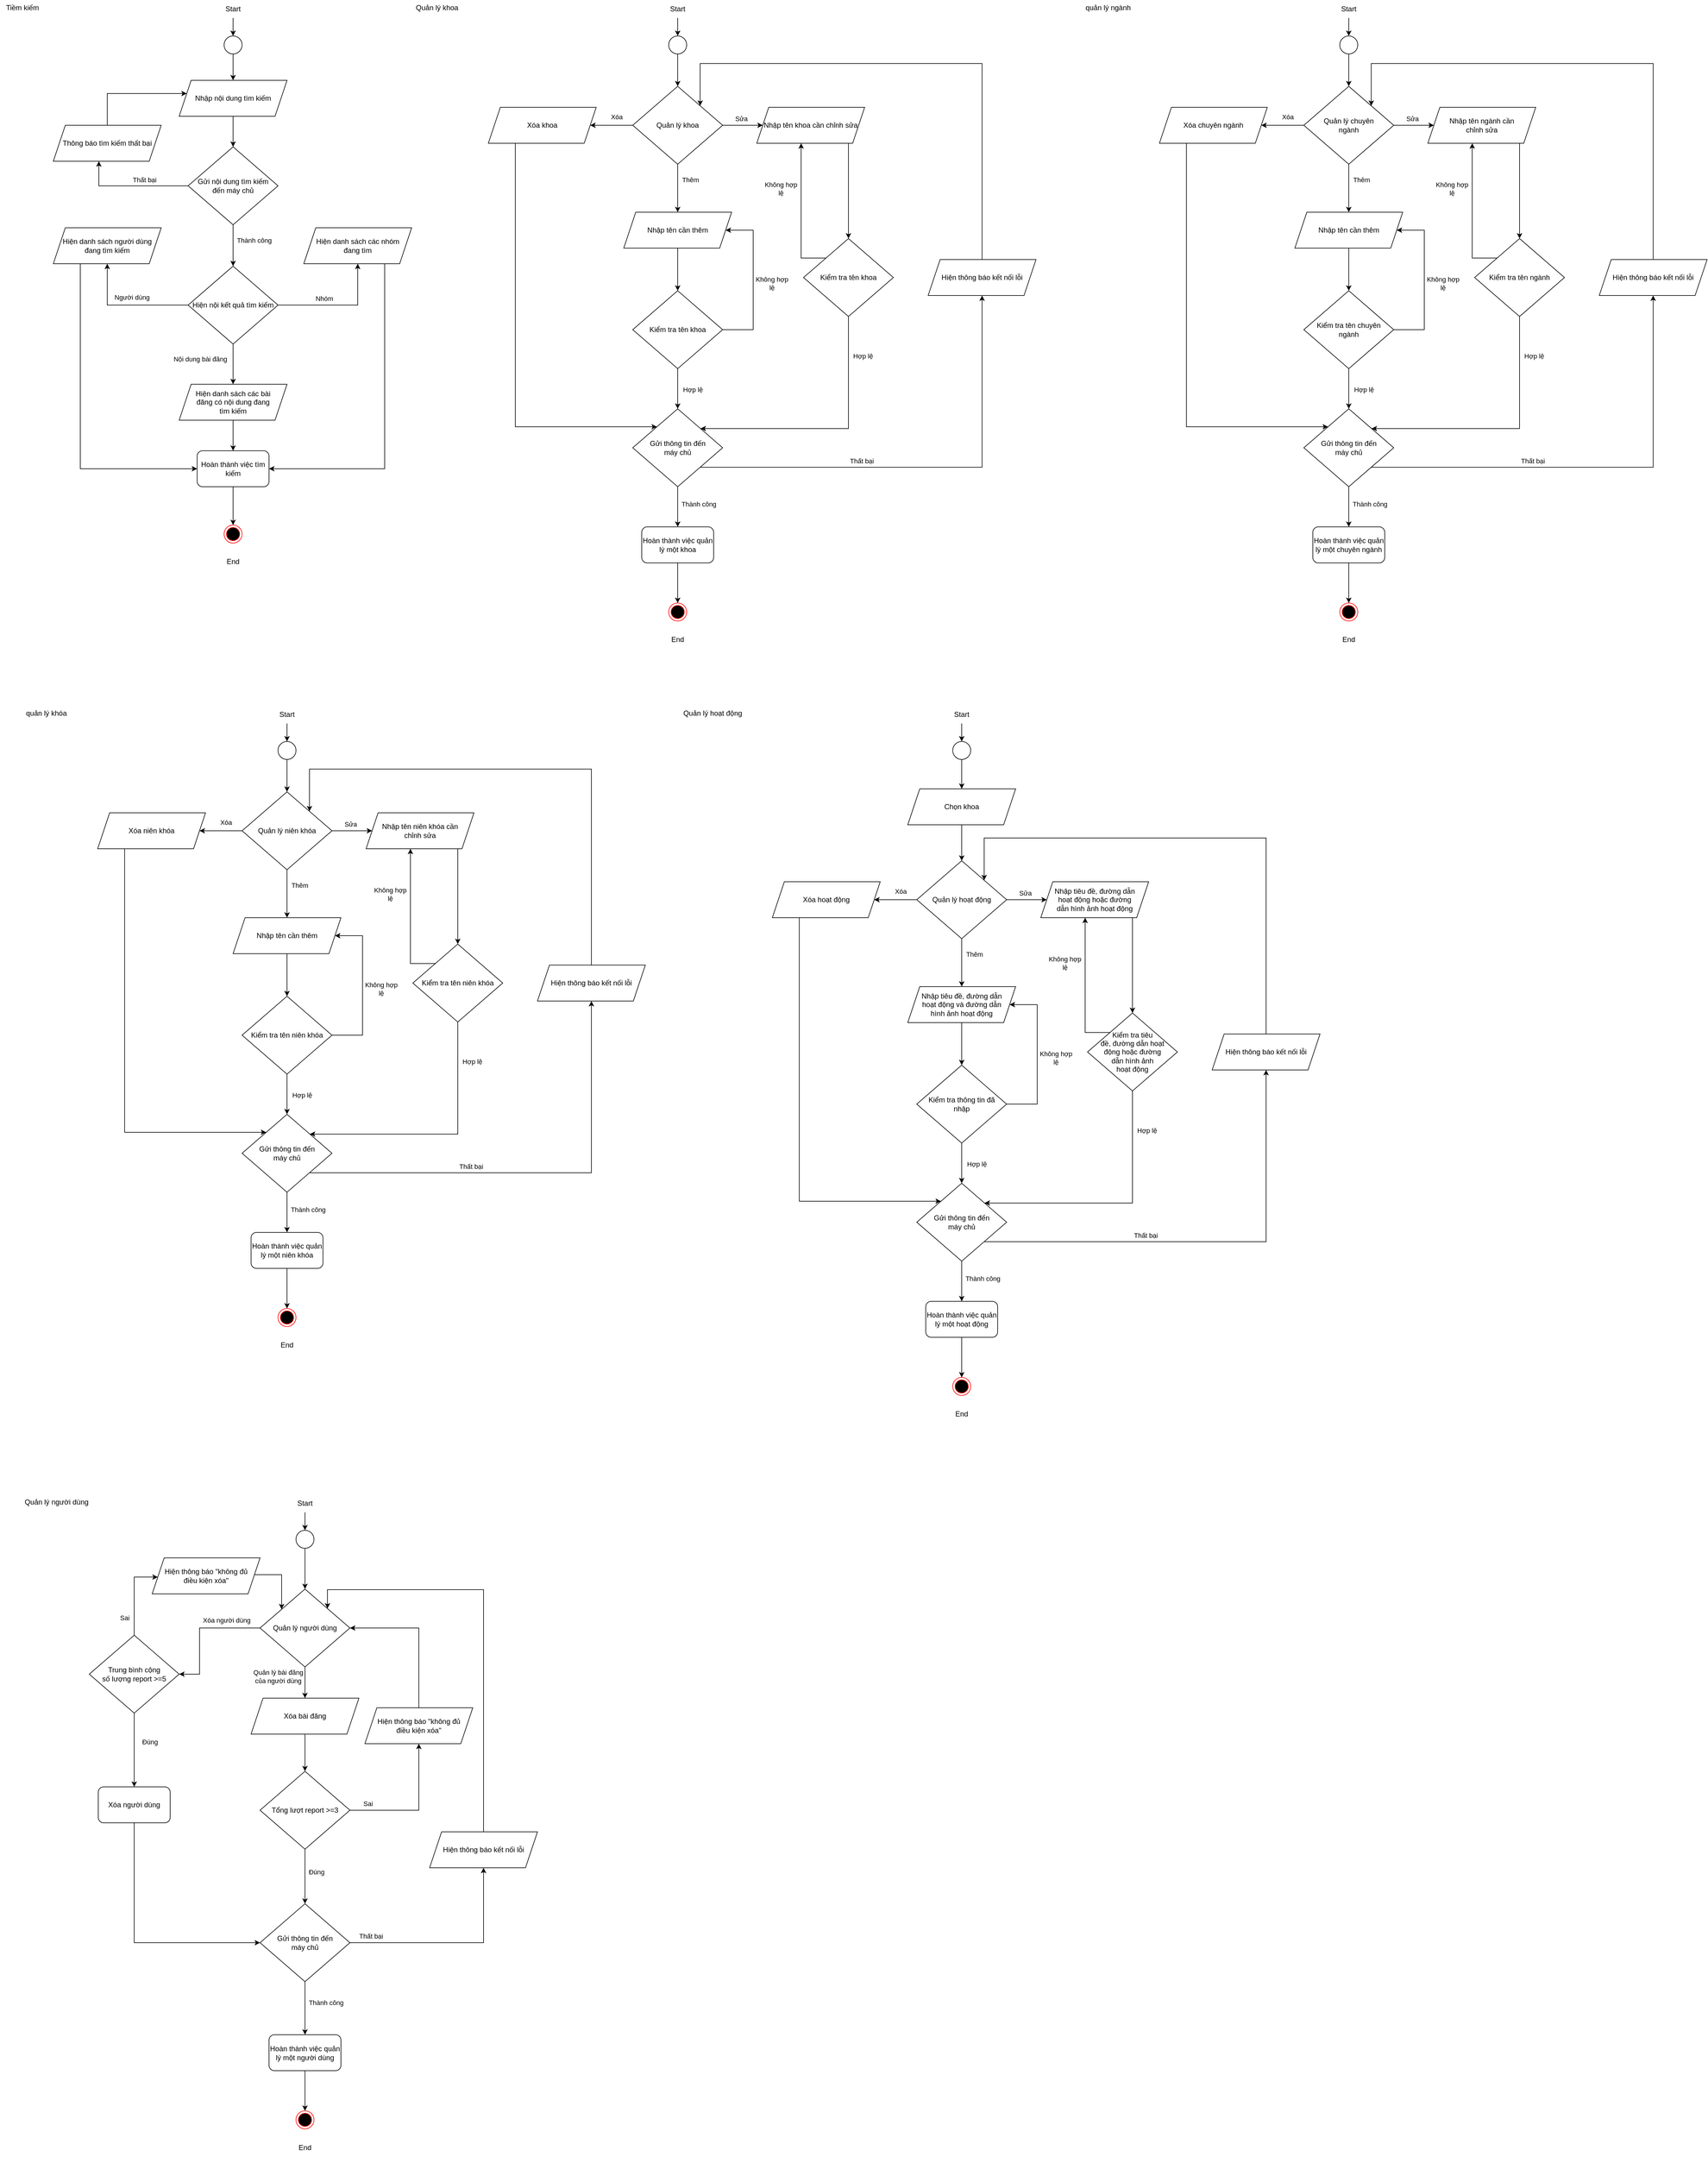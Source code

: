 <mxfile version="24.8.6">
  <diagram name="Page-1" id="jaGCuA6I-DwE8CbabSFz">
    <mxGraphModel dx="1434" dy="827" grid="0" gridSize="10" guides="1" tooltips="1" connect="1" arrows="1" fold="1" page="1" pageScale="1" pageWidth="3300" pageHeight="4681" math="0" shadow="0">
      <root>
        <mxCell id="0" />
        <mxCell id="1" parent="0" />
        <mxCell id="jAo5l7hGSY5qiqxG5hAK-1" value="" style="ellipse;whiteSpace=wrap;html=1;aspect=fixed;" parent="1" vertex="1">
          <mxGeometry x="385" y="100" width="30" height="30" as="geometry" />
        </mxCell>
        <mxCell id="jAo5l7hGSY5qiqxG5hAK-2" value="" style="endArrow=classic;html=1;rounded=0;entryX=0.5;entryY=0;entryDx=0;entryDy=0;" parent="1" target="jAo5l7hGSY5qiqxG5hAK-1" edge="1">
          <mxGeometry width="50" height="50" relative="1" as="geometry">
            <mxPoint x="400" y="70" as="sourcePoint" />
            <mxPoint x="600" as="targetPoint" />
          </mxGeometry>
        </mxCell>
        <mxCell id="jAo5l7hGSY5qiqxG5hAK-3" value="Start" style="text;html=1;align=center;verticalAlign=middle;whiteSpace=wrap;rounded=0;" parent="1" vertex="1">
          <mxGeometry x="370" y="40" width="60" height="30" as="geometry" />
        </mxCell>
        <mxCell id="jAo5l7hGSY5qiqxG5hAK-4" value="" style="endArrow=classic;html=1;rounded=0;exitX=0.5;exitY=1;exitDx=0;exitDy=0;" parent="1" source="jAo5l7hGSY5qiqxG5hAK-1" target="9XQ3Sm7CA4HVjXgFIyfI-13" edge="1">
          <mxGeometry width="50" height="50" relative="1" as="geometry">
            <mxPoint x="435" y="280" as="sourcePoint" />
            <mxPoint x="400" y="184" as="targetPoint" />
          </mxGeometry>
        </mxCell>
        <mxCell id="jAo5l7hGSY5qiqxG5hAK-9" style="edgeStyle=orthogonalEdgeStyle;rounded=0;orthogonalLoop=1;jettySize=auto;html=1;entryX=0.5;entryY=0;entryDx=0;entryDy=0;" parent="1" source="9XQ3Sm7CA4HVjXgFIyfI-21" target="jAo5l7hGSY5qiqxG5hAK-12" edge="1">
          <mxGeometry relative="1" as="geometry">
            <mxPoint x="405" y="868" as="sourcePoint" />
          </mxGeometry>
        </mxCell>
        <mxCell id="jAo5l7hGSY5qiqxG5hAK-12" value="" style="ellipse;html=1;shape=endState;fillColor=#000000;strokeColor=#ff0000;" parent="1" vertex="1">
          <mxGeometry x="385" y="916" width="30" height="30" as="geometry" />
        </mxCell>
        <mxCell id="jAo5l7hGSY5qiqxG5hAK-13" value="End" style="text;html=1;align=center;verticalAlign=middle;whiteSpace=wrap;rounded=0;" parent="1" vertex="1">
          <mxGeometry x="370" y="962" width="60" height="30" as="geometry" />
        </mxCell>
        <mxCell id="jAo5l7hGSY5qiqxG5hAK-16" value="Tiềm kiếm" style="text;html=1;align=center;verticalAlign=middle;resizable=0;points=[];autosize=1;strokeColor=none;fillColor=none;" parent="1" vertex="1">
          <mxGeometry x="11" y="40" width="73" height="26" as="geometry" />
        </mxCell>
        <mxCell id="jAo5l7hGSY5qiqxG5hAK-26" value="" style="ellipse;whiteSpace=wrap;html=1;aspect=fixed;" parent="1" vertex="1">
          <mxGeometry x="1127" y="100" width="30" height="30" as="geometry" />
        </mxCell>
        <mxCell id="jAo5l7hGSY5qiqxG5hAK-27" value="" style="endArrow=classic;html=1;rounded=0;entryX=0.5;entryY=0;entryDx=0;entryDy=0;" parent="1" target="jAo5l7hGSY5qiqxG5hAK-26" edge="1">
          <mxGeometry width="50" height="50" relative="1" as="geometry">
            <mxPoint x="1142" y="70" as="sourcePoint" />
            <mxPoint x="1342" as="targetPoint" />
          </mxGeometry>
        </mxCell>
        <mxCell id="jAo5l7hGSY5qiqxG5hAK-28" value="Start" style="text;html=1;align=center;verticalAlign=middle;whiteSpace=wrap;rounded=0;" parent="1" vertex="1">
          <mxGeometry x="1112" y="40" width="60" height="30" as="geometry" />
        </mxCell>
        <mxCell id="jAo5l7hGSY5qiqxG5hAK-29" value="" style="endArrow=classic;html=1;rounded=0;exitX=0.5;exitY=1;exitDx=0;exitDy=0;" parent="1" source="jAo5l7hGSY5qiqxG5hAK-26" target="jAo5l7hGSY5qiqxG5hAK-32" edge="1">
          <mxGeometry width="50" height="50" relative="1" as="geometry">
            <mxPoint x="1177" y="280" as="sourcePoint" />
            <mxPoint x="1142" y="180" as="targetPoint" />
          </mxGeometry>
        </mxCell>
        <mxCell id="jAo5l7hGSY5qiqxG5hAK-52" style="edgeStyle=orthogonalEdgeStyle;rounded=0;orthogonalLoop=1;jettySize=auto;html=1;" parent="1" source="jAo5l7hGSY5qiqxG5hAK-32" target="jAo5l7hGSY5qiqxG5hAK-51" edge="1">
          <mxGeometry relative="1" as="geometry" />
        </mxCell>
        <mxCell id="jAo5l7hGSY5qiqxG5hAK-53" value="Thêm" style="edgeLabel;html=1;align=center;verticalAlign=middle;resizable=0;points=[];" parent="jAo5l7hGSY5qiqxG5hAK-52" vertex="1" connectable="0">
          <mxGeometry x="-0.252" y="-2" relative="1" as="geometry">
            <mxPoint x="23" y="-4" as="offset" />
          </mxGeometry>
        </mxCell>
        <mxCell id="jAo5l7hGSY5qiqxG5hAK-54" style="edgeStyle=orthogonalEdgeStyle;rounded=0;orthogonalLoop=1;jettySize=auto;html=1;" parent="1" source="jAo5l7hGSY5qiqxG5hAK-32" target="jAo5l7hGSY5qiqxG5hAK-48" edge="1">
          <mxGeometry relative="1" as="geometry" />
        </mxCell>
        <mxCell id="jAo5l7hGSY5qiqxG5hAK-55" value="Sửa" style="edgeLabel;html=1;align=center;verticalAlign=middle;resizable=0;points=[];" parent="jAo5l7hGSY5qiqxG5hAK-54" vertex="1" connectable="0">
          <mxGeometry x="-0.167" y="-4" relative="1" as="geometry">
            <mxPoint x="3" y="-15" as="offset" />
          </mxGeometry>
        </mxCell>
        <mxCell id="jAo5l7hGSY5qiqxG5hAK-57" style="edgeStyle=orthogonalEdgeStyle;rounded=0;orthogonalLoop=1;jettySize=auto;html=1;" parent="1" source="jAo5l7hGSY5qiqxG5hAK-32" target="jAo5l7hGSY5qiqxG5hAK-56" edge="1">
          <mxGeometry relative="1" as="geometry" />
        </mxCell>
        <mxCell id="jAo5l7hGSY5qiqxG5hAK-58" value="Xóa" style="edgeLabel;html=1;align=center;verticalAlign=middle;resizable=0;points=[];" parent="jAo5l7hGSY5qiqxG5hAK-57" vertex="1" connectable="0">
          <mxGeometry x="-0.213" y="5" relative="1" as="geometry">
            <mxPoint x="1" y="-19" as="offset" />
          </mxGeometry>
        </mxCell>
        <mxCell id="jAo5l7hGSY5qiqxG5hAK-32" value="Quản lý khoa" style="rhombus;whiteSpace=wrap;html=1;" parent="1" vertex="1">
          <mxGeometry x="1067" y="184" width="150" height="130" as="geometry" />
        </mxCell>
        <mxCell id="jAo5l7hGSY5qiqxG5hAK-34" style="edgeStyle=orthogonalEdgeStyle;rounded=0;orthogonalLoop=1;jettySize=auto;html=1;entryX=0.5;entryY=0;entryDx=0;entryDy=0;" parent="1" source="jAo5l7hGSY5qiqxG5hAK-35" target="jAo5l7hGSY5qiqxG5hAK-37" edge="1">
          <mxGeometry relative="1" as="geometry" />
        </mxCell>
        <mxCell id="jAo5l7hGSY5qiqxG5hAK-35" value="Hoàn thành việc quản lý một khoa" style="rounded=1;whiteSpace=wrap;html=1;" parent="1" vertex="1">
          <mxGeometry x="1082" y="919" width="120" height="60" as="geometry" />
        </mxCell>
        <mxCell id="jAo5l7hGSY5qiqxG5hAK-37" value="" style="ellipse;html=1;shape=endState;fillColor=#000000;strokeColor=#ff0000;" parent="1" vertex="1">
          <mxGeometry x="1127" y="1046" width="30" height="30" as="geometry" />
        </mxCell>
        <mxCell id="jAo5l7hGSY5qiqxG5hAK-38" value="End" style="text;html=1;align=center;verticalAlign=middle;whiteSpace=wrap;rounded=0;" parent="1" vertex="1">
          <mxGeometry x="1112" y="1092" width="60" height="30" as="geometry" />
        </mxCell>
        <mxCell id="jAo5l7hGSY5qiqxG5hAK-41" value="Quản lý khoa" style="text;html=1;align=center;verticalAlign=middle;resizable=0;points=[];autosize=1;strokeColor=none;fillColor=none;" parent="1" vertex="1">
          <mxGeometry x="695" y="40" width="89" height="26" as="geometry" />
        </mxCell>
        <mxCell id="jAo5l7hGSY5qiqxG5hAK-71" style="edgeStyle=orthogonalEdgeStyle;rounded=0;orthogonalLoop=1;jettySize=auto;html=1;exitX=0.75;exitY=1;exitDx=0;exitDy=0;" parent="1" source="jAo5l7hGSY5qiqxG5hAK-48" target="jAo5l7hGSY5qiqxG5hAK-69" edge="1">
          <mxGeometry relative="1" as="geometry">
            <Array as="points">
              <mxPoint x="1427" y="279" />
            </Array>
          </mxGeometry>
        </mxCell>
        <mxCell id="jAo5l7hGSY5qiqxG5hAK-48" value="Nhập tên khoa cần chỉnh sửa" style="shape=parallelogram;perimeter=parallelogramPerimeter;whiteSpace=wrap;html=1;fixedSize=1;" parent="1" vertex="1">
          <mxGeometry x="1274" y="219" width="180" height="60" as="geometry" />
        </mxCell>
        <mxCell id="jAo5l7hGSY5qiqxG5hAK-64" style="edgeStyle=orthogonalEdgeStyle;rounded=0;orthogonalLoop=1;jettySize=auto;html=1;" parent="1" source="jAo5l7hGSY5qiqxG5hAK-51" target="jAo5l7hGSY5qiqxG5hAK-63" edge="1">
          <mxGeometry relative="1" as="geometry" />
        </mxCell>
        <mxCell id="jAo5l7hGSY5qiqxG5hAK-51" value="Nhập tên cần thêm" style="shape=parallelogram;perimeter=parallelogramPerimeter;whiteSpace=wrap;html=1;fixedSize=1;" parent="1" vertex="1">
          <mxGeometry x="1052" y="394" width="180" height="60" as="geometry" />
        </mxCell>
        <mxCell id="jAo5l7hGSY5qiqxG5hAK-56" value="Xóa khoa" style="shape=parallelogram;perimeter=parallelogramPerimeter;whiteSpace=wrap;html=1;fixedSize=1;" parent="1" vertex="1">
          <mxGeometry x="826" y="219" width="180" height="60" as="geometry" />
        </mxCell>
        <mxCell id="jAo5l7hGSY5qiqxG5hAK-65" style="edgeStyle=orthogonalEdgeStyle;rounded=0;orthogonalLoop=1;jettySize=auto;html=1;exitX=1;exitY=0.5;exitDx=0;exitDy=0;" parent="1" source="jAo5l7hGSY5qiqxG5hAK-63" target="jAo5l7hGSY5qiqxG5hAK-51" edge="1">
          <mxGeometry relative="1" as="geometry">
            <Array as="points">
              <mxPoint x="1268" y="590" />
              <mxPoint x="1268" y="424" />
            </Array>
          </mxGeometry>
        </mxCell>
        <mxCell id="jAo5l7hGSY5qiqxG5hAK-66" value="Không hợp&lt;div&gt;lệ&lt;/div&gt;" style="edgeLabel;html=1;align=center;verticalAlign=middle;resizable=0;points=[];" parent="jAo5l7hGSY5qiqxG5hAK-65" vertex="1" connectable="0">
          <mxGeometry x="0.015" y="3" relative="1" as="geometry">
            <mxPoint x="34" y="5" as="offset" />
          </mxGeometry>
        </mxCell>
        <mxCell id="jAo5l7hGSY5qiqxG5hAK-67" style="edgeStyle=orthogonalEdgeStyle;rounded=0;orthogonalLoop=1;jettySize=auto;html=1;" parent="1" source="jAo5l7hGSY5qiqxG5hAK-63" target="jAo5l7hGSY5qiqxG5hAK-81" edge="1">
          <mxGeometry relative="1" as="geometry" />
        </mxCell>
        <mxCell id="jAo5l7hGSY5qiqxG5hAK-68" value="Hợp lệ" style="edgeLabel;html=1;align=center;verticalAlign=middle;resizable=0;points=[];" parent="jAo5l7hGSY5qiqxG5hAK-67" vertex="1" connectable="0">
          <mxGeometry x="-0.287" y="-3" relative="1" as="geometry">
            <mxPoint x="28" y="11" as="offset" />
          </mxGeometry>
        </mxCell>
        <mxCell id="jAo5l7hGSY5qiqxG5hAK-63" value="Kiểm tra tên khoa" style="rhombus;whiteSpace=wrap;html=1;" parent="1" vertex="1">
          <mxGeometry x="1067" y="525" width="150" height="130" as="geometry" />
        </mxCell>
        <mxCell id="jAo5l7hGSY5qiqxG5hAK-70" style="edgeStyle=orthogonalEdgeStyle;rounded=0;orthogonalLoop=1;jettySize=auto;html=1;exitX=0;exitY=0;exitDx=0;exitDy=0;" parent="1" source="jAo5l7hGSY5qiqxG5hAK-69" target="jAo5l7hGSY5qiqxG5hAK-48" edge="1">
          <mxGeometry relative="1" as="geometry">
            <Array as="points">
              <mxPoint x="1348" y="471" />
            </Array>
          </mxGeometry>
        </mxCell>
        <mxCell id="jAo5l7hGSY5qiqxG5hAK-72" value="Không hợp&lt;div&gt;lệ&lt;/div&gt;" style="edgeLabel;html=1;align=center;verticalAlign=middle;resizable=0;points=[];" parent="jAo5l7hGSY5qiqxG5hAK-70" vertex="1" connectable="0">
          <mxGeometry x="0.224" y="-4" relative="1" as="geometry">
            <mxPoint x="-38" y="-15" as="offset" />
          </mxGeometry>
        </mxCell>
        <mxCell id="jAo5l7hGSY5qiqxG5hAK-73" style="edgeStyle=orthogonalEdgeStyle;rounded=0;orthogonalLoop=1;jettySize=auto;html=1;exitX=0.5;exitY=1;exitDx=0;exitDy=0;" parent="1" source="jAo5l7hGSY5qiqxG5hAK-81" target="jAo5l7hGSY5qiqxG5hAK-35" edge="1">
          <mxGeometry relative="1" as="geometry">
            <Array as="points" />
          </mxGeometry>
        </mxCell>
        <mxCell id="jAo5l7hGSY5qiqxG5hAK-84" value="Thành công" style="edgeLabel;html=1;align=center;verticalAlign=middle;resizable=0;points=[];" parent="jAo5l7hGSY5qiqxG5hAK-73" vertex="1" connectable="0">
          <mxGeometry x="-0.412" y="2" relative="1" as="geometry">
            <mxPoint x="33" y="9" as="offset" />
          </mxGeometry>
        </mxCell>
        <mxCell id="jAo5l7hGSY5qiqxG5hAK-69" value="Kiểm tra tên khoa" style="rhombus;whiteSpace=wrap;html=1;" parent="1" vertex="1">
          <mxGeometry x="1352" y="438" width="150" height="130" as="geometry" />
        </mxCell>
        <mxCell id="jAo5l7hGSY5qiqxG5hAK-79" style="edgeStyle=orthogonalEdgeStyle;rounded=0;orthogonalLoop=1;jettySize=auto;html=1;" parent="1" source="jAo5l7hGSY5qiqxG5hAK-56" target="jAo5l7hGSY5qiqxG5hAK-81" edge="1">
          <mxGeometry relative="1" as="geometry">
            <Array as="points">
              <mxPoint x="871" y="752" />
            </Array>
            <mxPoint x="871.0" y="568" as="sourcePoint" />
          </mxGeometry>
        </mxCell>
        <mxCell id="jAo5l7hGSY5qiqxG5hAK-82" value="" style="edgeStyle=orthogonalEdgeStyle;rounded=0;orthogonalLoop=1;jettySize=auto;html=1;exitX=0.5;exitY=1;exitDx=0;exitDy=0;" parent="1" source="jAo5l7hGSY5qiqxG5hAK-69" target="jAo5l7hGSY5qiqxG5hAK-81" edge="1">
          <mxGeometry relative="1" as="geometry">
            <mxPoint x="1427" y="568" as="sourcePoint" />
            <mxPoint x="1142" y="893" as="targetPoint" />
            <Array as="points">
              <mxPoint x="1427" y="755" />
            </Array>
          </mxGeometry>
        </mxCell>
        <mxCell id="jAo5l7hGSY5qiqxG5hAK-83" value="Hợp lệ" style="edgeLabel;html=1;align=center;verticalAlign=middle;resizable=0;points=[];" parent="jAo5l7hGSY5qiqxG5hAK-82" vertex="1" connectable="0">
          <mxGeometry x="-0.523" y="6" relative="1" as="geometry">
            <mxPoint x="18" y="-38" as="offset" />
          </mxGeometry>
        </mxCell>
        <mxCell id="jAo5l7hGSY5qiqxG5hAK-86" style="edgeStyle=orthogonalEdgeStyle;rounded=0;orthogonalLoop=1;jettySize=auto;html=1;exitX=1;exitY=1;exitDx=0;exitDy=0;" parent="1" source="jAo5l7hGSY5qiqxG5hAK-81" target="jAo5l7hGSY5qiqxG5hAK-85" edge="1">
          <mxGeometry relative="1" as="geometry" />
        </mxCell>
        <mxCell id="jAo5l7hGSY5qiqxG5hAK-87" value="Thất bại" style="edgeLabel;html=1;align=center;verticalAlign=middle;resizable=0;points=[];" parent="jAo5l7hGSY5qiqxG5hAK-86" vertex="1" connectable="0">
          <mxGeometry x="-0.286" relative="1" as="geometry">
            <mxPoint x="-1" y="-11" as="offset" />
          </mxGeometry>
        </mxCell>
        <mxCell id="jAo5l7hGSY5qiqxG5hAK-81" value="Gửi thông tin đến&lt;div&gt;máy chủ&lt;/div&gt;" style="rhombus;whiteSpace=wrap;html=1;" parent="1" vertex="1">
          <mxGeometry x="1067" y="722" width="150" height="130" as="geometry" />
        </mxCell>
        <mxCell id="jAo5l7hGSY5qiqxG5hAK-88" style="edgeStyle=orthogonalEdgeStyle;rounded=0;orthogonalLoop=1;jettySize=auto;html=1;exitX=0.5;exitY=0;exitDx=0;exitDy=0;entryX=1;entryY=0;entryDx=0;entryDy=0;" parent="1" source="jAo5l7hGSY5qiqxG5hAK-85" target="jAo5l7hGSY5qiqxG5hAK-32" edge="1">
          <mxGeometry relative="1" as="geometry">
            <Array as="points">
              <mxPoint x="1650" y="146" />
              <mxPoint x="1179" y="146" />
            </Array>
          </mxGeometry>
        </mxCell>
        <mxCell id="jAo5l7hGSY5qiqxG5hAK-85" value="Hiện thông báo kết nối lỗi" style="shape=parallelogram;perimeter=parallelogramPerimeter;whiteSpace=wrap;html=1;fixedSize=1;" parent="1" vertex="1">
          <mxGeometry x="1560" y="473" width="180" height="60" as="geometry" />
        </mxCell>
        <mxCell id="jAo5l7hGSY5qiqxG5hAK-90" value="" style="ellipse;whiteSpace=wrap;html=1;aspect=fixed;" parent="1" vertex="1">
          <mxGeometry x="2247" y="100" width="30" height="30" as="geometry" />
        </mxCell>
        <mxCell id="jAo5l7hGSY5qiqxG5hAK-91" value="" style="endArrow=classic;html=1;rounded=0;entryX=0.5;entryY=0;entryDx=0;entryDy=0;" parent="1" target="jAo5l7hGSY5qiqxG5hAK-90" edge="1">
          <mxGeometry width="50" height="50" relative="1" as="geometry">
            <mxPoint x="2262" y="70" as="sourcePoint" />
            <mxPoint x="2462" as="targetPoint" />
          </mxGeometry>
        </mxCell>
        <mxCell id="jAo5l7hGSY5qiqxG5hAK-92" value="Start" style="text;html=1;align=center;verticalAlign=middle;whiteSpace=wrap;rounded=0;" parent="1" vertex="1">
          <mxGeometry x="2232" y="40" width="60" height="30" as="geometry" />
        </mxCell>
        <mxCell id="jAo5l7hGSY5qiqxG5hAK-93" value="" style="endArrow=classic;html=1;rounded=0;exitX=0.5;exitY=1;exitDx=0;exitDy=0;" parent="1" source="jAo5l7hGSY5qiqxG5hAK-90" target="jAo5l7hGSY5qiqxG5hAK-100" edge="1">
          <mxGeometry width="50" height="50" relative="1" as="geometry">
            <mxPoint x="2297" y="280" as="sourcePoint" />
            <mxPoint x="2262" y="180" as="targetPoint" />
          </mxGeometry>
        </mxCell>
        <mxCell id="jAo5l7hGSY5qiqxG5hAK-94" style="edgeStyle=orthogonalEdgeStyle;rounded=0;orthogonalLoop=1;jettySize=auto;html=1;" parent="1" source="jAo5l7hGSY5qiqxG5hAK-100" target="jAo5l7hGSY5qiqxG5hAK-109" edge="1">
          <mxGeometry relative="1" as="geometry" />
        </mxCell>
        <mxCell id="jAo5l7hGSY5qiqxG5hAK-95" value="Thêm" style="edgeLabel;html=1;align=center;verticalAlign=middle;resizable=0;points=[];" parent="jAo5l7hGSY5qiqxG5hAK-94" vertex="1" connectable="0">
          <mxGeometry x="-0.252" y="-2" relative="1" as="geometry">
            <mxPoint x="23" y="-4" as="offset" />
          </mxGeometry>
        </mxCell>
        <mxCell id="jAo5l7hGSY5qiqxG5hAK-96" style="edgeStyle=orthogonalEdgeStyle;rounded=0;orthogonalLoop=1;jettySize=auto;html=1;" parent="1" source="jAo5l7hGSY5qiqxG5hAK-100" target="jAo5l7hGSY5qiqxG5hAK-107" edge="1">
          <mxGeometry relative="1" as="geometry" />
        </mxCell>
        <mxCell id="jAo5l7hGSY5qiqxG5hAK-97" value="Sửa" style="edgeLabel;html=1;align=center;verticalAlign=middle;resizable=0;points=[];" parent="jAo5l7hGSY5qiqxG5hAK-96" vertex="1" connectable="0">
          <mxGeometry x="-0.167" y="-4" relative="1" as="geometry">
            <mxPoint x="3" y="-15" as="offset" />
          </mxGeometry>
        </mxCell>
        <mxCell id="jAo5l7hGSY5qiqxG5hAK-98" style="edgeStyle=orthogonalEdgeStyle;rounded=0;orthogonalLoop=1;jettySize=auto;html=1;" parent="1" source="jAo5l7hGSY5qiqxG5hAK-100" target="jAo5l7hGSY5qiqxG5hAK-111" edge="1">
          <mxGeometry relative="1" as="geometry" />
        </mxCell>
        <mxCell id="jAo5l7hGSY5qiqxG5hAK-99" value="Xóa" style="edgeLabel;html=1;align=center;verticalAlign=middle;resizable=0;points=[];" parent="jAo5l7hGSY5qiqxG5hAK-98" vertex="1" connectable="0">
          <mxGeometry x="-0.213" y="5" relative="1" as="geometry">
            <mxPoint x="1" y="-19" as="offset" />
          </mxGeometry>
        </mxCell>
        <mxCell id="jAo5l7hGSY5qiqxG5hAK-100" value="Quản lý chuyên&lt;div&gt;ngành&lt;/div&gt;" style="rhombus;whiteSpace=wrap;html=1;" parent="1" vertex="1">
          <mxGeometry x="2187" y="184" width="150" height="130" as="geometry" />
        </mxCell>
        <mxCell id="jAo5l7hGSY5qiqxG5hAK-101" style="edgeStyle=orthogonalEdgeStyle;rounded=0;orthogonalLoop=1;jettySize=auto;html=1;entryX=0.5;entryY=0;entryDx=0;entryDy=0;" parent="1" source="jAo5l7hGSY5qiqxG5hAK-102" target="jAo5l7hGSY5qiqxG5hAK-103" edge="1">
          <mxGeometry relative="1" as="geometry" />
        </mxCell>
        <mxCell id="jAo5l7hGSY5qiqxG5hAK-102" value="Hoàn thành việc quản lý một chuyên ngành" style="rounded=1;whiteSpace=wrap;html=1;" parent="1" vertex="1">
          <mxGeometry x="2202" y="919" width="120" height="60" as="geometry" />
        </mxCell>
        <mxCell id="jAo5l7hGSY5qiqxG5hAK-103" value="" style="ellipse;html=1;shape=endState;fillColor=#000000;strokeColor=#ff0000;" parent="1" vertex="1">
          <mxGeometry x="2247" y="1046" width="30" height="30" as="geometry" />
        </mxCell>
        <mxCell id="jAo5l7hGSY5qiqxG5hAK-104" value="End" style="text;html=1;align=center;verticalAlign=middle;whiteSpace=wrap;rounded=0;" parent="1" vertex="1">
          <mxGeometry x="2232" y="1092" width="60" height="30" as="geometry" />
        </mxCell>
        <mxCell id="jAo5l7hGSY5qiqxG5hAK-105" value="quản lý ngành" style="text;html=1;align=center;verticalAlign=middle;resizable=0;points=[];autosize=1;strokeColor=none;fillColor=none;" parent="1" vertex="1">
          <mxGeometry x="1813" y="40" width="93" height="26" as="geometry" />
        </mxCell>
        <mxCell id="jAo5l7hGSY5qiqxG5hAK-106" style="edgeStyle=orthogonalEdgeStyle;rounded=0;orthogonalLoop=1;jettySize=auto;html=1;exitX=0.75;exitY=1;exitDx=0;exitDy=0;" parent="1" source="jAo5l7hGSY5qiqxG5hAK-107" target="jAo5l7hGSY5qiqxG5hAK-121" edge="1">
          <mxGeometry relative="1" as="geometry">
            <Array as="points">
              <mxPoint x="2547" y="279" />
            </Array>
          </mxGeometry>
        </mxCell>
        <mxCell id="jAo5l7hGSY5qiqxG5hAK-107" value="Nhập tên ngành cần&lt;div&gt;chỉnh sửa&lt;/div&gt;" style="shape=parallelogram;perimeter=parallelogramPerimeter;whiteSpace=wrap;html=1;fixedSize=1;" parent="1" vertex="1">
          <mxGeometry x="2394" y="219" width="180" height="60" as="geometry" />
        </mxCell>
        <mxCell id="jAo5l7hGSY5qiqxG5hAK-108" style="edgeStyle=orthogonalEdgeStyle;rounded=0;orthogonalLoop=1;jettySize=auto;html=1;" parent="1" source="jAo5l7hGSY5qiqxG5hAK-109" target="jAo5l7hGSY5qiqxG5hAK-116" edge="1">
          <mxGeometry relative="1" as="geometry" />
        </mxCell>
        <mxCell id="jAo5l7hGSY5qiqxG5hAK-109" value="Nhập tên cần thêm" style="shape=parallelogram;perimeter=parallelogramPerimeter;whiteSpace=wrap;html=1;fixedSize=1;" parent="1" vertex="1">
          <mxGeometry x="2172" y="394" width="180" height="60" as="geometry" />
        </mxCell>
        <mxCell id="jAo5l7hGSY5qiqxG5hAK-111" value="Xóa chuyên ngành" style="shape=parallelogram;perimeter=parallelogramPerimeter;whiteSpace=wrap;html=1;fixedSize=1;" parent="1" vertex="1">
          <mxGeometry x="1946" y="219" width="180" height="60" as="geometry" />
        </mxCell>
        <mxCell id="jAo5l7hGSY5qiqxG5hAK-112" style="edgeStyle=orthogonalEdgeStyle;rounded=0;orthogonalLoop=1;jettySize=auto;html=1;exitX=1;exitY=0.5;exitDx=0;exitDy=0;" parent="1" source="jAo5l7hGSY5qiqxG5hAK-116" target="jAo5l7hGSY5qiqxG5hAK-109" edge="1">
          <mxGeometry relative="1" as="geometry">
            <Array as="points">
              <mxPoint x="2388" y="590" />
              <mxPoint x="2388" y="424" />
            </Array>
          </mxGeometry>
        </mxCell>
        <mxCell id="jAo5l7hGSY5qiqxG5hAK-113" value="Không hợp&lt;div&gt;lệ&lt;/div&gt;" style="edgeLabel;html=1;align=center;verticalAlign=middle;resizable=0;points=[];" parent="jAo5l7hGSY5qiqxG5hAK-112" vertex="1" connectable="0">
          <mxGeometry x="0.015" y="3" relative="1" as="geometry">
            <mxPoint x="34" y="5" as="offset" />
          </mxGeometry>
        </mxCell>
        <mxCell id="jAo5l7hGSY5qiqxG5hAK-114" style="edgeStyle=orthogonalEdgeStyle;rounded=0;orthogonalLoop=1;jettySize=auto;html=1;" parent="1" source="jAo5l7hGSY5qiqxG5hAK-116" target="jAo5l7hGSY5qiqxG5hAK-131" edge="1">
          <mxGeometry relative="1" as="geometry" />
        </mxCell>
        <mxCell id="jAo5l7hGSY5qiqxG5hAK-115" value="Hợp lệ" style="edgeLabel;html=1;align=center;verticalAlign=middle;resizable=0;points=[];" parent="jAo5l7hGSY5qiqxG5hAK-114" vertex="1" connectable="0">
          <mxGeometry x="-0.287" y="-3" relative="1" as="geometry">
            <mxPoint x="28" y="11" as="offset" />
          </mxGeometry>
        </mxCell>
        <mxCell id="jAo5l7hGSY5qiqxG5hAK-116" value="Kiểm tra tên chuyên&lt;div&gt;ngành&lt;/div&gt;" style="rhombus;whiteSpace=wrap;html=1;" parent="1" vertex="1">
          <mxGeometry x="2187" y="525" width="150" height="130" as="geometry" />
        </mxCell>
        <mxCell id="jAo5l7hGSY5qiqxG5hAK-117" style="edgeStyle=orthogonalEdgeStyle;rounded=0;orthogonalLoop=1;jettySize=auto;html=1;exitX=0;exitY=0;exitDx=0;exitDy=0;" parent="1" source="jAo5l7hGSY5qiqxG5hAK-121" target="jAo5l7hGSY5qiqxG5hAK-107" edge="1">
          <mxGeometry relative="1" as="geometry">
            <Array as="points">
              <mxPoint x="2468" y="471" />
            </Array>
          </mxGeometry>
        </mxCell>
        <mxCell id="jAo5l7hGSY5qiqxG5hAK-118" value="Không hợp&lt;div&gt;lệ&lt;/div&gt;" style="edgeLabel;html=1;align=center;verticalAlign=middle;resizable=0;points=[];" parent="jAo5l7hGSY5qiqxG5hAK-117" vertex="1" connectable="0">
          <mxGeometry x="0.224" y="-4" relative="1" as="geometry">
            <mxPoint x="-38" y="-15" as="offset" />
          </mxGeometry>
        </mxCell>
        <mxCell id="jAo5l7hGSY5qiqxG5hAK-119" style="edgeStyle=orthogonalEdgeStyle;rounded=0;orthogonalLoop=1;jettySize=auto;html=1;exitX=0.5;exitY=1;exitDx=0;exitDy=0;" parent="1" source="jAo5l7hGSY5qiqxG5hAK-131" target="jAo5l7hGSY5qiqxG5hAK-102" edge="1">
          <mxGeometry relative="1" as="geometry">
            <Array as="points" />
          </mxGeometry>
        </mxCell>
        <mxCell id="jAo5l7hGSY5qiqxG5hAK-120" value="Thành công" style="edgeLabel;html=1;align=center;verticalAlign=middle;resizable=0;points=[];" parent="jAo5l7hGSY5qiqxG5hAK-119" vertex="1" connectable="0">
          <mxGeometry x="-0.412" y="2" relative="1" as="geometry">
            <mxPoint x="33" y="9" as="offset" />
          </mxGeometry>
        </mxCell>
        <mxCell id="jAo5l7hGSY5qiqxG5hAK-121" value="Kiểm tra tên ngành" style="rhombus;whiteSpace=wrap;html=1;" parent="1" vertex="1">
          <mxGeometry x="2472" y="438" width="150" height="130" as="geometry" />
        </mxCell>
        <mxCell id="jAo5l7hGSY5qiqxG5hAK-122" style="edgeStyle=orthogonalEdgeStyle;rounded=0;orthogonalLoop=1;jettySize=auto;html=1;" parent="1" source="jAo5l7hGSY5qiqxG5hAK-111" target="jAo5l7hGSY5qiqxG5hAK-131" edge="1">
          <mxGeometry relative="1" as="geometry">
            <Array as="points">
              <mxPoint x="1991" y="752" />
            </Array>
            <mxPoint x="1991" y="568" as="sourcePoint" />
          </mxGeometry>
        </mxCell>
        <mxCell id="jAo5l7hGSY5qiqxG5hAK-127" value="" style="edgeStyle=orthogonalEdgeStyle;rounded=0;orthogonalLoop=1;jettySize=auto;html=1;exitX=0.5;exitY=1;exitDx=0;exitDy=0;" parent="1" source="jAo5l7hGSY5qiqxG5hAK-121" target="jAo5l7hGSY5qiqxG5hAK-131" edge="1">
          <mxGeometry relative="1" as="geometry">
            <mxPoint x="2547" y="568" as="sourcePoint" />
            <mxPoint x="2262" y="893" as="targetPoint" />
            <Array as="points">
              <mxPoint x="2547" y="755" />
            </Array>
          </mxGeometry>
        </mxCell>
        <mxCell id="jAo5l7hGSY5qiqxG5hAK-128" value="Hợp lệ" style="edgeLabel;html=1;align=center;verticalAlign=middle;resizable=0;points=[];" parent="jAo5l7hGSY5qiqxG5hAK-127" vertex="1" connectable="0">
          <mxGeometry x="-0.523" y="6" relative="1" as="geometry">
            <mxPoint x="18" y="-38" as="offset" />
          </mxGeometry>
        </mxCell>
        <mxCell id="jAo5l7hGSY5qiqxG5hAK-129" style="edgeStyle=orthogonalEdgeStyle;rounded=0;orthogonalLoop=1;jettySize=auto;html=1;exitX=1;exitY=1;exitDx=0;exitDy=0;" parent="1" source="jAo5l7hGSY5qiqxG5hAK-131" target="jAo5l7hGSY5qiqxG5hAK-133" edge="1">
          <mxGeometry relative="1" as="geometry" />
        </mxCell>
        <mxCell id="jAo5l7hGSY5qiqxG5hAK-130" value="Thất bại" style="edgeLabel;html=1;align=center;verticalAlign=middle;resizable=0;points=[];" parent="jAo5l7hGSY5qiqxG5hAK-129" vertex="1" connectable="0">
          <mxGeometry x="-0.286" relative="1" as="geometry">
            <mxPoint x="-1" y="-11" as="offset" />
          </mxGeometry>
        </mxCell>
        <mxCell id="jAo5l7hGSY5qiqxG5hAK-131" value="Gửi thông tin đến&lt;div&gt;máy chủ&lt;/div&gt;" style="rhombus;whiteSpace=wrap;html=1;" parent="1" vertex="1">
          <mxGeometry x="2187" y="722" width="150" height="130" as="geometry" />
        </mxCell>
        <mxCell id="jAo5l7hGSY5qiqxG5hAK-132" style="edgeStyle=orthogonalEdgeStyle;rounded=0;orthogonalLoop=1;jettySize=auto;html=1;exitX=0.5;exitY=0;exitDx=0;exitDy=0;entryX=1;entryY=0;entryDx=0;entryDy=0;" parent="1" source="jAo5l7hGSY5qiqxG5hAK-133" target="jAo5l7hGSY5qiqxG5hAK-100" edge="1">
          <mxGeometry relative="1" as="geometry">
            <Array as="points">
              <mxPoint x="2770" y="146" />
              <mxPoint x="2299" y="146" />
            </Array>
          </mxGeometry>
        </mxCell>
        <mxCell id="jAo5l7hGSY5qiqxG5hAK-133" value="Hiện thông báo kết nối lỗi" style="shape=parallelogram;perimeter=parallelogramPerimeter;whiteSpace=wrap;html=1;fixedSize=1;" parent="1" vertex="1">
          <mxGeometry x="2680" y="473" width="180" height="60" as="geometry" />
        </mxCell>
        <mxCell id="jAo5l7hGSY5qiqxG5hAK-134" value="" style="ellipse;whiteSpace=wrap;html=1;aspect=fixed;" parent="1" vertex="1">
          <mxGeometry x="475" y="1277" width="30" height="30" as="geometry" />
        </mxCell>
        <mxCell id="jAo5l7hGSY5qiqxG5hAK-135" value="" style="endArrow=classic;html=1;rounded=0;entryX=0.5;entryY=0;entryDx=0;entryDy=0;" parent="1" target="jAo5l7hGSY5qiqxG5hAK-134" edge="1">
          <mxGeometry width="50" height="50" relative="1" as="geometry">
            <mxPoint x="490" y="1247" as="sourcePoint" />
            <mxPoint x="690" y="1177" as="targetPoint" />
          </mxGeometry>
        </mxCell>
        <mxCell id="jAo5l7hGSY5qiqxG5hAK-136" value="Start" style="text;html=1;align=center;verticalAlign=middle;whiteSpace=wrap;rounded=0;" parent="1" vertex="1">
          <mxGeometry x="460" y="1217" width="60" height="30" as="geometry" />
        </mxCell>
        <mxCell id="jAo5l7hGSY5qiqxG5hAK-137" value="" style="endArrow=classic;html=1;rounded=0;exitX=0.5;exitY=1;exitDx=0;exitDy=0;" parent="1" source="jAo5l7hGSY5qiqxG5hAK-134" target="jAo5l7hGSY5qiqxG5hAK-144" edge="1">
          <mxGeometry width="50" height="50" relative="1" as="geometry">
            <mxPoint x="525" y="1457" as="sourcePoint" />
            <mxPoint x="490" y="1357" as="targetPoint" />
          </mxGeometry>
        </mxCell>
        <mxCell id="jAo5l7hGSY5qiqxG5hAK-138" style="edgeStyle=orthogonalEdgeStyle;rounded=0;orthogonalLoop=1;jettySize=auto;html=1;" parent="1" source="jAo5l7hGSY5qiqxG5hAK-144" target="jAo5l7hGSY5qiqxG5hAK-153" edge="1">
          <mxGeometry relative="1" as="geometry" />
        </mxCell>
        <mxCell id="jAo5l7hGSY5qiqxG5hAK-139" value="Thêm" style="edgeLabel;html=1;align=center;verticalAlign=middle;resizable=0;points=[];" parent="jAo5l7hGSY5qiqxG5hAK-138" vertex="1" connectable="0">
          <mxGeometry x="-0.252" y="-2" relative="1" as="geometry">
            <mxPoint x="23" y="-4" as="offset" />
          </mxGeometry>
        </mxCell>
        <mxCell id="jAo5l7hGSY5qiqxG5hAK-140" style="edgeStyle=orthogonalEdgeStyle;rounded=0;orthogonalLoop=1;jettySize=auto;html=1;" parent="1" source="jAo5l7hGSY5qiqxG5hAK-144" target="jAo5l7hGSY5qiqxG5hAK-151" edge="1">
          <mxGeometry relative="1" as="geometry" />
        </mxCell>
        <mxCell id="jAo5l7hGSY5qiqxG5hAK-141" value="Sửa" style="edgeLabel;html=1;align=center;verticalAlign=middle;resizable=0;points=[];" parent="jAo5l7hGSY5qiqxG5hAK-140" vertex="1" connectable="0">
          <mxGeometry x="-0.167" y="-4" relative="1" as="geometry">
            <mxPoint x="3" y="-15" as="offset" />
          </mxGeometry>
        </mxCell>
        <mxCell id="jAo5l7hGSY5qiqxG5hAK-142" style="edgeStyle=orthogonalEdgeStyle;rounded=0;orthogonalLoop=1;jettySize=auto;html=1;" parent="1" source="jAo5l7hGSY5qiqxG5hAK-144" target="jAo5l7hGSY5qiqxG5hAK-155" edge="1">
          <mxGeometry relative="1" as="geometry" />
        </mxCell>
        <mxCell id="jAo5l7hGSY5qiqxG5hAK-143" value="Xóa" style="edgeLabel;html=1;align=center;verticalAlign=middle;resizable=0;points=[];" parent="jAo5l7hGSY5qiqxG5hAK-142" vertex="1" connectable="0">
          <mxGeometry x="-0.213" y="5" relative="1" as="geometry">
            <mxPoint x="1" y="-19" as="offset" />
          </mxGeometry>
        </mxCell>
        <mxCell id="jAo5l7hGSY5qiqxG5hAK-144" value="Quản lý niên khóa" style="rhombus;whiteSpace=wrap;html=1;" parent="1" vertex="1">
          <mxGeometry x="415" y="1361" width="150" height="130" as="geometry" />
        </mxCell>
        <mxCell id="jAo5l7hGSY5qiqxG5hAK-145" style="edgeStyle=orthogonalEdgeStyle;rounded=0;orthogonalLoop=1;jettySize=auto;html=1;entryX=0.5;entryY=0;entryDx=0;entryDy=0;" parent="1" source="jAo5l7hGSY5qiqxG5hAK-146" target="jAo5l7hGSY5qiqxG5hAK-147" edge="1">
          <mxGeometry relative="1" as="geometry" />
        </mxCell>
        <mxCell id="jAo5l7hGSY5qiqxG5hAK-146" value="Hoàn thành việc quản lý một niên khóa" style="rounded=1;whiteSpace=wrap;html=1;" parent="1" vertex="1">
          <mxGeometry x="430" y="2096" width="120" height="60" as="geometry" />
        </mxCell>
        <mxCell id="jAo5l7hGSY5qiqxG5hAK-147" value="" style="ellipse;html=1;shape=endState;fillColor=#000000;strokeColor=#ff0000;" parent="1" vertex="1">
          <mxGeometry x="475" y="2223" width="30" height="30" as="geometry" />
        </mxCell>
        <mxCell id="jAo5l7hGSY5qiqxG5hAK-148" value="End" style="text;html=1;align=center;verticalAlign=middle;whiteSpace=wrap;rounded=0;" parent="1" vertex="1">
          <mxGeometry x="460" y="2269" width="60" height="30" as="geometry" />
        </mxCell>
        <mxCell id="jAo5l7hGSY5qiqxG5hAK-149" value="quản lý khóa" style="text;html=1;align=center;verticalAlign=middle;resizable=0;points=[];autosize=1;strokeColor=none;fillColor=none;" parent="1" vertex="1">
          <mxGeometry x="45" y="1217" width="86" height="26" as="geometry" />
        </mxCell>
        <mxCell id="jAo5l7hGSY5qiqxG5hAK-150" style="edgeStyle=orthogonalEdgeStyle;rounded=0;orthogonalLoop=1;jettySize=auto;html=1;exitX=0.75;exitY=1;exitDx=0;exitDy=0;" parent="1" source="jAo5l7hGSY5qiqxG5hAK-151" target="jAo5l7hGSY5qiqxG5hAK-165" edge="1">
          <mxGeometry relative="1" as="geometry">
            <Array as="points">
              <mxPoint x="775" y="1456" />
            </Array>
          </mxGeometry>
        </mxCell>
        <mxCell id="jAo5l7hGSY5qiqxG5hAK-151" value="Nhập tên niên khóa cần&lt;div&gt;chỉnh sửa&lt;/div&gt;" style="shape=parallelogram;perimeter=parallelogramPerimeter;whiteSpace=wrap;html=1;fixedSize=1;" parent="1" vertex="1">
          <mxGeometry x="622" y="1396" width="180" height="60" as="geometry" />
        </mxCell>
        <mxCell id="jAo5l7hGSY5qiqxG5hAK-152" style="edgeStyle=orthogonalEdgeStyle;rounded=0;orthogonalLoop=1;jettySize=auto;html=1;" parent="1" source="jAo5l7hGSY5qiqxG5hAK-153" target="jAo5l7hGSY5qiqxG5hAK-160" edge="1">
          <mxGeometry relative="1" as="geometry" />
        </mxCell>
        <mxCell id="jAo5l7hGSY5qiqxG5hAK-153" value="Nhập tên cần thêm" style="shape=parallelogram;perimeter=parallelogramPerimeter;whiteSpace=wrap;html=1;fixedSize=1;" parent="1" vertex="1">
          <mxGeometry x="400" y="1571" width="180" height="60" as="geometry" />
        </mxCell>
        <mxCell id="jAo5l7hGSY5qiqxG5hAK-155" value="Xóa niên khóa" style="shape=parallelogram;perimeter=parallelogramPerimeter;whiteSpace=wrap;html=1;fixedSize=1;" parent="1" vertex="1">
          <mxGeometry x="174" y="1396" width="180" height="60" as="geometry" />
        </mxCell>
        <mxCell id="jAo5l7hGSY5qiqxG5hAK-156" style="edgeStyle=orthogonalEdgeStyle;rounded=0;orthogonalLoop=1;jettySize=auto;html=1;exitX=1;exitY=0.5;exitDx=0;exitDy=0;" parent="1" source="jAo5l7hGSY5qiqxG5hAK-160" target="jAo5l7hGSY5qiqxG5hAK-153" edge="1">
          <mxGeometry relative="1" as="geometry">
            <Array as="points">
              <mxPoint x="616" y="1767" />
              <mxPoint x="616" y="1601" />
            </Array>
          </mxGeometry>
        </mxCell>
        <mxCell id="jAo5l7hGSY5qiqxG5hAK-157" value="Không hợp&lt;div&gt;lệ&lt;/div&gt;" style="edgeLabel;html=1;align=center;verticalAlign=middle;resizable=0;points=[];" parent="jAo5l7hGSY5qiqxG5hAK-156" vertex="1" connectable="0">
          <mxGeometry x="0.015" y="3" relative="1" as="geometry">
            <mxPoint x="34" y="5" as="offset" />
          </mxGeometry>
        </mxCell>
        <mxCell id="jAo5l7hGSY5qiqxG5hAK-158" style="edgeStyle=orthogonalEdgeStyle;rounded=0;orthogonalLoop=1;jettySize=auto;html=1;" parent="1" source="jAo5l7hGSY5qiqxG5hAK-160" target="jAo5l7hGSY5qiqxG5hAK-175" edge="1">
          <mxGeometry relative="1" as="geometry" />
        </mxCell>
        <mxCell id="jAo5l7hGSY5qiqxG5hAK-159" value="Hợp lệ" style="edgeLabel;html=1;align=center;verticalAlign=middle;resizable=0;points=[];" parent="jAo5l7hGSY5qiqxG5hAK-158" vertex="1" connectable="0">
          <mxGeometry x="-0.287" y="-3" relative="1" as="geometry">
            <mxPoint x="28" y="11" as="offset" />
          </mxGeometry>
        </mxCell>
        <mxCell id="jAo5l7hGSY5qiqxG5hAK-160" value="Kiểm tra tên niên khóa" style="rhombus;whiteSpace=wrap;html=1;" parent="1" vertex="1">
          <mxGeometry x="415" y="1702" width="150" height="130" as="geometry" />
        </mxCell>
        <mxCell id="jAo5l7hGSY5qiqxG5hAK-161" style="edgeStyle=orthogonalEdgeStyle;rounded=0;orthogonalLoop=1;jettySize=auto;html=1;exitX=0;exitY=0;exitDx=0;exitDy=0;" parent="1" source="jAo5l7hGSY5qiqxG5hAK-165" target="jAo5l7hGSY5qiqxG5hAK-151" edge="1">
          <mxGeometry relative="1" as="geometry">
            <Array as="points">
              <mxPoint x="696" y="1648" />
            </Array>
          </mxGeometry>
        </mxCell>
        <mxCell id="jAo5l7hGSY5qiqxG5hAK-162" value="Không hợp&lt;div&gt;lệ&lt;/div&gt;" style="edgeLabel;html=1;align=center;verticalAlign=middle;resizable=0;points=[];" parent="jAo5l7hGSY5qiqxG5hAK-161" vertex="1" connectable="0">
          <mxGeometry x="0.224" y="-4" relative="1" as="geometry">
            <mxPoint x="-38" y="-15" as="offset" />
          </mxGeometry>
        </mxCell>
        <mxCell id="jAo5l7hGSY5qiqxG5hAK-163" style="edgeStyle=orthogonalEdgeStyle;rounded=0;orthogonalLoop=1;jettySize=auto;html=1;exitX=0.5;exitY=1;exitDx=0;exitDy=0;" parent="1" source="jAo5l7hGSY5qiqxG5hAK-175" target="jAo5l7hGSY5qiqxG5hAK-146" edge="1">
          <mxGeometry relative="1" as="geometry">
            <Array as="points" />
          </mxGeometry>
        </mxCell>
        <mxCell id="jAo5l7hGSY5qiqxG5hAK-164" value="Thành công" style="edgeLabel;html=1;align=center;verticalAlign=middle;resizable=0;points=[];" parent="jAo5l7hGSY5qiqxG5hAK-163" vertex="1" connectable="0">
          <mxGeometry x="-0.412" y="2" relative="1" as="geometry">
            <mxPoint x="33" y="9" as="offset" />
          </mxGeometry>
        </mxCell>
        <mxCell id="jAo5l7hGSY5qiqxG5hAK-165" value="Kiểm tra tên niên khóa" style="rhombus;whiteSpace=wrap;html=1;" parent="1" vertex="1">
          <mxGeometry x="700" y="1615" width="150" height="130" as="geometry" />
        </mxCell>
        <mxCell id="jAo5l7hGSY5qiqxG5hAK-166" style="edgeStyle=orthogonalEdgeStyle;rounded=0;orthogonalLoop=1;jettySize=auto;html=1;" parent="1" source="jAo5l7hGSY5qiqxG5hAK-155" target="jAo5l7hGSY5qiqxG5hAK-175" edge="1">
          <mxGeometry relative="1" as="geometry">
            <Array as="points">
              <mxPoint x="219" y="1929" />
            </Array>
            <mxPoint x="219" y="1745.0" as="sourcePoint" />
          </mxGeometry>
        </mxCell>
        <mxCell id="jAo5l7hGSY5qiqxG5hAK-171" value="" style="edgeStyle=orthogonalEdgeStyle;rounded=0;orthogonalLoop=1;jettySize=auto;html=1;exitX=0.5;exitY=1;exitDx=0;exitDy=0;" parent="1" source="jAo5l7hGSY5qiqxG5hAK-165" target="jAo5l7hGSY5qiqxG5hAK-175" edge="1">
          <mxGeometry relative="1" as="geometry">
            <mxPoint x="775" y="1745" as="sourcePoint" />
            <mxPoint x="490" y="2070" as="targetPoint" />
            <Array as="points">
              <mxPoint x="775" y="1932" />
            </Array>
          </mxGeometry>
        </mxCell>
        <mxCell id="jAo5l7hGSY5qiqxG5hAK-172" value="Hợp lệ" style="edgeLabel;html=1;align=center;verticalAlign=middle;resizable=0;points=[];" parent="jAo5l7hGSY5qiqxG5hAK-171" vertex="1" connectable="0">
          <mxGeometry x="-0.523" y="6" relative="1" as="geometry">
            <mxPoint x="18" y="-38" as="offset" />
          </mxGeometry>
        </mxCell>
        <mxCell id="jAo5l7hGSY5qiqxG5hAK-173" style="edgeStyle=orthogonalEdgeStyle;rounded=0;orthogonalLoop=1;jettySize=auto;html=1;exitX=1;exitY=1;exitDx=0;exitDy=0;" parent="1" source="jAo5l7hGSY5qiqxG5hAK-175" target="jAo5l7hGSY5qiqxG5hAK-177" edge="1">
          <mxGeometry relative="1" as="geometry" />
        </mxCell>
        <mxCell id="jAo5l7hGSY5qiqxG5hAK-174" value="Thất bại" style="edgeLabel;html=1;align=center;verticalAlign=middle;resizable=0;points=[];" parent="jAo5l7hGSY5qiqxG5hAK-173" vertex="1" connectable="0">
          <mxGeometry x="-0.286" relative="1" as="geometry">
            <mxPoint x="-1" y="-11" as="offset" />
          </mxGeometry>
        </mxCell>
        <mxCell id="jAo5l7hGSY5qiqxG5hAK-175" value="Gửi thông tin đến&lt;div&gt;máy chủ&lt;/div&gt;" style="rhombus;whiteSpace=wrap;html=1;" parent="1" vertex="1">
          <mxGeometry x="415" y="1899" width="150" height="130" as="geometry" />
        </mxCell>
        <mxCell id="jAo5l7hGSY5qiqxG5hAK-176" style="edgeStyle=orthogonalEdgeStyle;rounded=0;orthogonalLoop=1;jettySize=auto;html=1;exitX=0.5;exitY=0;exitDx=0;exitDy=0;entryX=1;entryY=0;entryDx=0;entryDy=0;" parent="1" source="jAo5l7hGSY5qiqxG5hAK-177" target="jAo5l7hGSY5qiqxG5hAK-144" edge="1">
          <mxGeometry relative="1" as="geometry">
            <Array as="points">
              <mxPoint x="998" y="1323" />
              <mxPoint x="527" y="1323" />
            </Array>
          </mxGeometry>
        </mxCell>
        <mxCell id="jAo5l7hGSY5qiqxG5hAK-177" value="Hiện thông báo kết nối lỗi" style="shape=parallelogram;perimeter=parallelogramPerimeter;whiteSpace=wrap;html=1;fixedSize=1;" parent="1" vertex="1">
          <mxGeometry x="908" y="1650" width="180" height="60" as="geometry" />
        </mxCell>
        <mxCell id="jAo5l7hGSY5qiqxG5hAK-223" style="edgeStyle=orthogonalEdgeStyle;rounded=0;orthogonalLoop=1;jettySize=auto;html=1;exitX=0.5;exitY=1;exitDx=0;exitDy=0;" parent="1" source="jAo5l7hGSY5qiqxG5hAK-178" target="jAo5l7hGSY5qiqxG5hAK-222" edge="1">
          <mxGeometry relative="1" as="geometry" />
        </mxCell>
        <mxCell id="jAo5l7hGSY5qiqxG5hAK-178" value="" style="ellipse;whiteSpace=wrap;html=1;aspect=fixed;" parent="1" vertex="1">
          <mxGeometry x="1601" y="1277" width="30" height="30" as="geometry" />
        </mxCell>
        <mxCell id="jAo5l7hGSY5qiqxG5hAK-179" value="" style="endArrow=classic;html=1;rounded=0;entryX=0.5;entryY=0;entryDx=0;entryDy=0;" parent="1" target="jAo5l7hGSY5qiqxG5hAK-178" edge="1">
          <mxGeometry width="50" height="50" relative="1" as="geometry">
            <mxPoint x="1616" y="1247" as="sourcePoint" />
            <mxPoint x="1816" y="1177" as="targetPoint" />
          </mxGeometry>
        </mxCell>
        <mxCell id="jAo5l7hGSY5qiqxG5hAK-180" value="Start" style="text;html=1;align=center;verticalAlign=middle;whiteSpace=wrap;rounded=0;" parent="1" vertex="1">
          <mxGeometry x="1586" y="1217" width="60" height="30" as="geometry" />
        </mxCell>
        <mxCell id="jAo5l7hGSY5qiqxG5hAK-182" style="edgeStyle=orthogonalEdgeStyle;rounded=0;orthogonalLoop=1;jettySize=auto;html=1;" parent="1" source="jAo5l7hGSY5qiqxG5hAK-188" target="jAo5l7hGSY5qiqxG5hAK-197" edge="1">
          <mxGeometry relative="1" as="geometry" />
        </mxCell>
        <mxCell id="jAo5l7hGSY5qiqxG5hAK-183" value="Thêm" style="edgeLabel;html=1;align=center;verticalAlign=middle;resizable=0;points=[];" parent="jAo5l7hGSY5qiqxG5hAK-182" vertex="1" connectable="0">
          <mxGeometry x="-0.252" y="-2" relative="1" as="geometry">
            <mxPoint x="23" y="-4" as="offset" />
          </mxGeometry>
        </mxCell>
        <mxCell id="jAo5l7hGSY5qiqxG5hAK-184" style="edgeStyle=orthogonalEdgeStyle;rounded=0;orthogonalLoop=1;jettySize=auto;html=1;" parent="1" source="jAo5l7hGSY5qiqxG5hAK-188" target="jAo5l7hGSY5qiqxG5hAK-195" edge="1">
          <mxGeometry relative="1" as="geometry" />
        </mxCell>
        <mxCell id="jAo5l7hGSY5qiqxG5hAK-185" value="Sửa" style="edgeLabel;html=1;align=center;verticalAlign=middle;resizable=0;points=[];" parent="jAo5l7hGSY5qiqxG5hAK-184" vertex="1" connectable="0">
          <mxGeometry x="-0.167" y="-4" relative="1" as="geometry">
            <mxPoint x="3" y="-15" as="offset" />
          </mxGeometry>
        </mxCell>
        <mxCell id="jAo5l7hGSY5qiqxG5hAK-186" style="edgeStyle=orthogonalEdgeStyle;rounded=0;orthogonalLoop=1;jettySize=auto;html=1;" parent="1" source="jAo5l7hGSY5qiqxG5hAK-188" target="jAo5l7hGSY5qiqxG5hAK-199" edge="1">
          <mxGeometry relative="1" as="geometry" />
        </mxCell>
        <mxCell id="jAo5l7hGSY5qiqxG5hAK-187" value="Xóa" style="edgeLabel;html=1;align=center;verticalAlign=middle;resizable=0;points=[];" parent="jAo5l7hGSY5qiqxG5hAK-186" vertex="1" connectable="0">
          <mxGeometry x="-0.213" y="5" relative="1" as="geometry">
            <mxPoint x="1" y="-19" as="offset" />
          </mxGeometry>
        </mxCell>
        <mxCell id="jAo5l7hGSY5qiqxG5hAK-188" value="Quản lý hoạt động" style="rhombus;whiteSpace=wrap;html=1;" parent="1" vertex="1">
          <mxGeometry x="1541" y="1476" width="150" height="130" as="geometry" />
        </mxCell>
        <mxCell id="jAo5l7hGSY5qiqxG5hAK-189" style="edgeStyle=orthogonalEdgeStyle;rounded=0;orthogonalLoop=1;jettySize=auto;html=1;entryX=0.5;entryY=0;entryDx=0;entryDy=0;" parent="1" source="jAo5l7hGSY5qiqxG5hAK-190" target="jAo5l7hGSY5qiqxG5hAK-191" edge="1">
          <mxGeometry relative="1" as="geometry" />
        </mxCell>
        <mxCell id="jAo5l7hGSY5qiqxG5hAK-190" value="Hoàn thành việc quản lý một hoạt động" style="rounded=1;whiteSpace=wrap;html=1;" parent="1" vertex="1">
          <mxGeometry x="1556" y="2211" width="120" height="60" as="geometry" />
        </mxCell>
        <mxCell id="jAo5l7hGSY5qiqxG5hAK-191" value="" style="ellipse;html=1;shape=endState;fillColor=#000000;strokeColor=#ff0000;" parent="1" vertex="1">
          <mxGeometry x="1601" y="2338" width="30" height="30" as="geometry" />
        </mxCell>
        <mxCell id="jAo5l7hGSY5qiqxG5hAK-192" value="End" style="text;html=1;align=center;verticalAlign=middle;whiteSpace=wrap;rounded=0;" parent="1" vertex="1">
          <mxGeometry x="1586" y="2384" width="60" height="30" as="geometry" />
        </mxCell>
        <mxCell id="jAo5l7hGSY5qiqxG5hAK-193" value="Quản lý hoạt động" style="text;html=1;align=center;verticalAlign=middle;resizable=0;points=[];autosize=1;strokeColor=none;fillColor=none;" parent="1" vertex="1">
          <mxGeometry x="1142" y="1217" width="116" height="26" as="geometry" />
        </mxCell>
        <mxCell id="jAo5l7hGSY5qiqxG5hAK-194" style="edgeStyle=orthogonalEdgeStyle;rounded=0;orthogonalLoop=1;jettySize=auto;html=1;exitX=0.75;exitY=1;exitDx=0;exitDy=0;" parent="1" source="jAo5l7hGSY5qiqxG5hAK-195" target="jAo5l7hGSY5qiqxG5hAK-209" edge="1">
          <mxGeometry relative="1" as="geometry">
            <Array as="points">
              <mxPoint x="1901" y="1571" />
            </Array>
          </mxGeometry>
        </mxCell>
        <mxCell id="jAo5l7hGSY5qiqxG5hAK-195" value="Nhập tiêu đề, đường dẫn&lt;div&gt;hoạt động hoặc đường&lt;/div&gt;&lt;div&gt;dẫn hình ảnh hoạt động&lt;/div&gt;" style="shape=parallelogram;perimeter=parallelogramPerimeter;whiteSpace=wrap;html=1;fixedSize=1;" parent="1" vertex="1">
          <mxGeometry x="1748" y="1511" width="180" height="60" as="geometry" />
        </mxCell>
        <mxCell id="jAo5l7hGSY5qiqxG5hAK-196" style="edgeStyle=orthogonalEdgeStyle;rounded=0;orthogonalLoop=1;jettySize=auto;html=1;" parent="1" source="jAo5l7hGSY5qiqxG5hAK-197" target="jAo5l7hGSY5qiqxG5hAK-204" edge="1">
          <mxGeometry relative="1" as="geometry" />
        </mxCell>
        <mxCell id="jAo5l7hGSY5qiqxG5hAK-197" value="Nhập tiêu đề, đường dẫn&lt;div&gt;hoạt động và đường dẫn&lt;/div&gt;&lt;div&gt;hình ảnh hoạt động&lt;/div&gt;" style="shape=parallelogram;perimeter=parallelogramPerimeter;whiteSpace=wrap;html=1;fixedSize=1;" parent="1" vertex="1">
          <mxGeometry x="1526" y="1686" width="180" height="60" as="geometry" />
        </mxCell>
        <mxCell id="jAo5l7hGSY5qiqxG5hAK-199" value="Xóa hoạt động" style="shape=parallelogram;perimeter=parallelogramPerimeter;whiteSpace=wrap;html=1;fixedSize=1;" parent="1" vertex="1">
          <mxGeometry x="1300" y="1511" width="180" height="60" as="geometry" />
        </mxCell>
        <mxCell id="jAo5l7hGSY5qiqxG5hAK-200" style="edgeStyle=orthogonalEdgeStyle;rounded=0;orthogonalLoop=1;jettySize=auto;html=1;exitX=1;exitY=0.5;exitDx=0;exitDy=0;" parent="1" source="jAo5l7hGSY5qiqxG5hAK-204" target="jAo5l7hGSY5qiqxG5hAK-197" edge="1">
          <mxGeometry relative="1" as="geometry">
            <Array as="points">
              <mxPoint x="1742" y="1882" />
              <mxPoint x="1742" y="1716" />
            </Array>
          </mxGeometry>
        </mxCell>
        <mxCell id="jAo5l7hGSY5qiqxG5hAK-201" value="Không hợp&lt;div&gt;lệ&lt;/div&gt;" style="edgeLabel;html=1;align=center;verticalAlign=middle;resizable=0;points=[];" parent="jAo5l7hGSY5qiqxG5hAK-200" vertex="1" connectable="0">
          <mxGeometry x="0.015" y="3" relative="1" as="geometry">
            <mxPoint x="34" y="5" as="offset" />
          </mxGeometry>
        </mxCell>
        <mxCell id="jAo5l7hGSY5qiqxG5hAK-202" style="edgeStyle=orthogonalEdgeStyle;rounded=0;orthogonalLoop=1;jettySize=auto;html=1;" parent="1" source="jAo5l7hGSY5qiqxG5hAK-204" target="jAo5l7hGSY5qiqxG5hAK-219" edge="1">
          <mxGeometry relative="1" as="geometry" />
        </mxCell>
        <mxCell id="jAo5l7hGSY5qiqxG5hAK-203" value="Hợp lệ" style="edgeLabel;html=1;align=center;verticalAlign=middle;resizable=0;points=[];" parent="jAo5l7hGSY5qiqxG5hAK-202" vertex="1" connectable="0">
          <mxGeometry x="-0.287" y="-3" relative="1" as="geometry">
            <mxPoint x="28" y="11" as="offset" />
          </mxGeometry>
        </mxCell>
        <mxCell id="jAo5l7hGSY5qiqxG5hAK-204" value="Kiểm tra thông tin đã&lt;div&gt;nhập&lt;/div&gt;" style="rhombus;whiteSpace=wrap;html=1;" parent="1" vertex="1">
          <mxGeometry x="1541" y="1817" width="150" height="130" as="geometry" />
        </mxCell>
        <mxCell id="jAo5l7hGSY5qiqxG5hAK-205" style="edgeStyle=orthogonalEdgeStyle;rounded=0;orthogonalLoop=1;jettySize=auto;html=1;exitX=0;exitY=0;exitDx=0;exitDy=0;" parent="1" source="jAo5l7hGSY5qiqxG5hAK-209" target="jAo5l7hGSY5qiqxG5hAK-195" edge="1">
          <mxGeometry relative="1" as="geometry">
            <Array as="points">
              <mxPoint x="1822" y="1763" />
            </Array>
          </mxGeometry>
        </mxCell>
        <mxCell id="jAo5l7hGSY5qiqxG5hAK-206" value="Không hợp&lt;div&gt;lệ&lt;/div&gt;" style="edgeLabel;html=1;align=center;verticalAlign=middle;resizable=0;points=[];" parent="jAo5l7hGSY5qiqxG5hAK-205" vertex="1" connectable="0">
          <mxGeometry x="0.224" y="-4" relative="1" as="geometry">
            <mxPoint x="-38" y="-15" as="offset" />
          </mxGeometry>
        </mxCell>
        <mxCell id="jAo5l7hGSY5qiqxG5hAK-207" style="edgeStyle=orthogonalEdgeStyle;rounded=0;orthogonalLoop=1;jettySize=auto;html=1;exitX=0.5;exitY=1;exitDx=0;exitDy=0;" parent="1" source="jAo5l7hGSY5qiqxG5hAK-219" target="jAo5l7hGSY5qiqxG5hAK-190" edge="1">
          <mxGeometry relative="1" as="geometry">
            <Array as="points" />
          </mxGeometry>
        </mxCell>
        <mxCell id="jAo5l7hGSY5qiqxG5hAK-208" value="Thành công" style="edgeLabel;html=1;align=center;verticalAlign=middle;resizable=0;points=[];" parent="jAo5l7hGSY5qiqxG5hAK-207" vertex="1" connectable="0">
          <mxGeometry x="-0.412" y="2" relative="1" as="geometry">
            <mxPoint x="33" y="9" as="offset" />
          </mxGeometry>
        </mxCell>
        <mxCell id="jAo5l7hGSY5qiqxG5hAK-209" value="Kiểm tra tiêu&lt;div&gt;đề, đường dẫn hoạt&lt;/div&gt;&lt;div&gt;động hoặc đường&lt;/div&gt;&lt;div&gt;dẫn hình ảnh&lt;/div&gt;&lt;div&gt;hoạt động&lt;/div&gt;" style="rhombus;whiteSpace=wrap;html=1;" parent="1" vertex="1">
          <mxGeometry x="1826" y="1730" width="150" height="130" as="geometry" />
        </mxCell>
        <mxCell id="jAo5l7hGSY5qiqxG5hAK-210" style="edgeStyle=orthogonalEdgeStyle;rounded=0;orthogonalLoop=1;jettySize=auto;html=1;" parent="1" source="jAo5l7hGSY5qiqxG5hAK-199" target="jAo5l7hGSY5qiqxG5hAK-219" edge="1">
          <mxGeometry relative="1" as="geometry">
            <Array as="points">
              <mxPoint x="1345" y="2044" />
            </Array>
            <mxPoint x="1345" y="1860" as="sourcePoint" />
          </mxGeometry>
        </mxCell>
        <mxCell id="jAo5l7hGSY5qiqxG5hAK-215" value="" style="edgeStyle=orthogonalEdgeStyle;rounded=0;orthogonalLoop=1;jettySize=auto;html=1;exitX=0.5;exitY=1;exitDx=0;exitDy=0;" parent="1" source="jAo5l7hGSY5qiqxG5hAK-209" target="jAo5l7hGSY5qiqxG5hAK-219" edge="1">
          <mxGeometry relative="1" as="geometry">
            <mxPoint x="1901" y="1860" as="sourcePoint" />
            <mxPoint x="1616" y="2185" as="targetPoint" />
            <Array as="points">
              <mxPoint x="1901" y="2047" />
            </Array>
          </mxGeometry>
        </mxCell>
        <mxCell id="jAo5l7hGSY5qiqxG5hAK-216" value="Hợp lệ" style="edgeLabel;html=1;align=center;verticalAlign=middle;resizable=0;points=[];" parent="jAo5l7hGSY5qiqxG5hAK-215" vertex="1" connectable="0">
          <mxGeometry x="-0.523" y="6" relative="1" as="geometry">
            <mxPoint x="18" y="-38" as="offset" />
          </mxGeometry>
        </mxCell>
        <mxCell id="jAo5l7hGSY5qiqxG5hAK-217" style="edgeStyle=orthogonalEdgeStyle;rounded=0;orthogonalLoop=1;jettySize=auto;html=1;exitX=1;exitY=1;exitDx=0;exitDy=0;" parent="1" source="jAo5l7hGSY5qiqxG5hAK-219" target="jAo5l7hGSY5qiqxG5hAK-221" edge="1">
          <mxGeometry relative="1" as="geometry" />
        </mxCell>
        <mxCell id="jAo5l7hGSY5qiqxG5hAK-218" value="Thất bại" style="edgeLabel;html=1;align=center;verticalAlign=middle;resizable=0;points=[];" parent="jAo5l7hGSY5qiqxG5hAK-217" vertex="1" connectable="0">
          <mxGeometry x="-0.286" relative="1" as="geometry">
            <mxPoint x="-1" y="-11" as="offset" />
          </mxGeometry>
        </mxCell>
        <mxCell id="jAo5l7hGSY5qiqxG5hAK-219" value="Gửi thông tin đến&lt;div&gt;máy chủ&lt;/div&gt;" style="rhombus;whiteSpace=wrap;html=1;" parent="1" vertex="1">
          <mxGeometry x="1541" y="2014" width="150" height="130" as="geometry" />
        </mxCell>
        <mxCell id="jAo5l7hGSY5qiqxG5hAK-220" style="edgeStyle=orthogonalEdgeStyle;rounded=0;orthogonalLoop=1;jettySize=auto;html=1;exitX=0.5;exitY=0;exitDx=0;exitDy=0;entryX=1;entryY=0;entryDx=0;entryDy=0;" parent="1" source="jAo5l7hGSY5qiqxG5hAK-221" target="jAo5l7hGSY5qiqxG5hAK-188" edge="1">
          <mxGeometry relative="1" as="geometry">
            <Array as="points">
              <mxPoint x="2124" y="1438" />
              <mxPoint x="1653" y="1438" />
            </Array>
          </mxGeometry>
        </mxCell>
        <mxCell id="jAo5l7hGSY5qiqxG5hAK-221" value="Hiện thông báo kết nối lỗi" style="shape=parallelogram;perimeter=parallelogramPerimeter;whiteSpace=wrap;html=1;fixedSize=1;" parent="1" vertex="1">
          <mxGeometry x="2034" y="1765" width="180" height="60" as="geometry" />
        </mxCell>
        <mxCell id="jAo5l7hGSY5qiqxG5hAK-224" style="edgeStyle=orthogonalEdgeStyle;rounded=0;orthogonalLoop=1;jettySize=auto;html=1;exitX=0.5;exitY=1;exitDx=0;exitDy=0;" parent="1" source="jAo5l7hGSY5qiqxG5hAK-222" target="jAo5l7hGSY5qiqxG5hAK-188" edge="1">
          <mxGeometry relative="1" as="geometry" />
        </mxCell>
        <mxCell id="jAo5l7hGSY5qiqxG5hAK-222" value="Chọn khoa" style="shape=parallelogram;perimeter=parallelogramPerimeter;whiteSpace=wrap;html=1;fixedSize=1;" parent="1" vertex="1">
          <mxGeometry x="1526" y="1356" width="180" height="60" as="geometry" />
        </mxCell>
        <mxCell id="jAo5l7hGSY5qiqxG5hAK-271" style="edgeStyle=orthogonalEdgeStyle;rounded=0;orthogonalLoop=1;jettySize=auto;html=1;exitX=0.5;exitY=1;exitDx=0;exitDy=0;" parent="1" source="jAo5l7hGSY5qiqxG5hAK-226" target="jAo5l7hGSY5qiqxG5hAK-235" edge="1">
          <mxGeometry relative="1" as="geometry" />
        </mxCell>
        <mxCell id="jAo5l7hGSY5qiqxG5hAK-226" value="" style="ellipse;whiteSpace=wrap;html=1;aspect=fixed;" parent="1" vertex="1">
          <mxGeometry x="505" y="2593" width="30" height="30" as="geometry" />
        </mxCell>
        <mxCell id="jAo5l7hGSY5qiqxG5hAK-227" value="" style="endArrow=classic;html=1;rounded=0;entryX=0.5;entryY=0;entryDx=0;entryDy=0;" parent="1" target="jAo5l7hGSY5qiqxG5hAK-226" edge="1">
          <mxGeometry width="50" height="50" relative="1" as="geometry">
            <mxPoint x="520" y="2563" as="sourcePoint" />
            <mxPoint x="720" y="2493" as="targetPoint" />
          </mxGeometry>
        </mxCell>
        <mxCell id="jAo5l7hGSY5qiqxG5hAK-228" value="Start" style="text;html=1;align=center;verticalAlign=middle;whiteSpace=wrap;rounded=0;" parent="1" vertex="1">
          <mxGeometry x="490" y="2533" width="60" height="30" as="geometry" />
        </mxCell>
        <mxCell id="jAo5l7hGSY5qiqxG5hAK-229" style="edgeStyle=orthogonalEdgeStyle;rounded=0;orthogonalLoop=1;jettySize=auto;html=1;" parent="1" source="jAo5l7hGSY5qiqxG5hAK-235" target="jAo5l7hGSY5qiqxG5hAK-244" edge="1">
          <mxGeometry relative="1" as="geometry" />
        </mxCell>
        <mxCell id="jAo5l7hGSY5qiqxG5hAK-230" value="Quản lý bài đăng&lt;div&gt;của người dùng&lt;/div&gt;" style="edgeLabel;html=1;align=center;verticalAlign=middle;resizable=0;points=[];" parent="jAo5l7hGSY5qiqxG5hAK-229" vertex="1" connectable="0">
          <mxGeometry x="-0.252" y="-2" relative="1" as="geometry">
            <mxPoint x="-43" y="-4" as="offset" />
          </mxGeometry>
        </mxCell>
        <mxCell id="jAo5l7hGSY5qiqxG5hAK-233" style="edgeStyle=orthogonalEdgeStyle;rounded=0;orthogonalLoop=1;jettySize=auto;html=1;" parent="1" source="jAo5l7hGSY5qiqxG5hAK-235" target="lq1rtVt3vw_5HfeLDUUu-1" edge="1">
          <mxGeometry relative="1" as="geometry">
            <Array as="points">
              <mxPoint x="344" y="2756" />
              <mxPoint x="344" y="2833" />
            </Array>
          </mxGeometry>
        </mxCell>
        <mxCell id="jAo5l7hGSY5qiqxG5hAK-234" value="Xóa người dùng" style="edgeLabel;html=1;align=center;verticalAlign=middle;resizable=0;points=[];" parent="jAo5l7hGSY5qiqxG5hAK-233" vertex="1" connectable="0">
          <mxGeometry x="-0.213" y="5" relative="1" as="geometry">
            <mxPoint x="27" y="-18" as="offset" />
          </mxGeometry>
        </mxCell>
        <mxCell id="jAo5l7hGSY5qiqxG5hAK-235" value="Quản lý người dùng" style="rhombus;whiteSpace=wrap;html=1;" parent="1" vertex="1">
          <mxGeometry x="445" y="2691" width="150" height="130" as="geometry" />
        </mxCell>
        <mxCell id="jAo5l7hGSY5qiqxG5hAK-236" style="edgeStyle=orthogonalEdgeStyle;rounded=0;orthogonalLoop=1;jettySize=auto;html=1;entryX=0.5;entryY=0;entryDx=0;entryDy=0;" parent="1" source="jAo5l7hGSY5qiqxG5hAK-237" target="jAo5l7hGSY5qiqxG5hAK-238" edge="1">
          <mxGeometry relative="1" as="geometry" />
        </mxCell>
        <mxCell id="jAo5l7hGSY5qiqxG5hAK-237" value="Hoàn thành việc quản lý một người dùng" style="rounded=1;whiteSpace=wrap;html=1;" parent="1" vertex="1">
          <mxGeometry x="460" y="3434.5" width="120" height="60" as="geometry" />
        </mxCell>
        <mxCell id="jAo5l7hGSY5qiqxG5hAK-238" value="" style="ellipse;html=1;shape=endState;fillColor=#000000;strokeColor=#ff0000;" parent="1" vertex="1">
          <mxGeometry x="505" y="3561.5" width="30" height="30" as="geometry" />
        </mxCell>
        <mxCell id="jAo5l7hGSY5qiqxG5hAK-239" value="End" style="text;html=1;align=center;verticalAlign=middle;whiteSpace=wrap;rounded=0;" parent="1" vertex="1">
          <mxGeometry x="490" y="3607.5" width="60" height="30" as="geometry" />
        </mxCell>
        <mxCell id="jAo5l7hGSY5qiqxG5hAK-240" value="Quản lý người dùng" style="text;html=1;align=center;verticalAlign=middle;resizable=0;points=[];autosize=1;strokeColor=none;fillColor=none;" parent="1" vertex="1">
          <mxGeometry x="42" y="2533" width="125" height="26" as="geometry" />
        </mxCell>
        <mxCell id="jAo5l7hGSY5qiqxG5hAK-244" value="Xóa bài đăng" style="shape=parallelogram;perimeter=parallelogramPerimeter;whiteSpace=wrap;html=1;fixedSize=1;" parent="1" vertex="1">
          <mxGeometry x="430" y="2873" width="180" height="60" as="geometry" />
        </mxCell>
        <mxCell id="jAo5l7hGSY5qiqxG5hAK-249" style="edgeStyle=orthogonalEdgeStyle;rounded=0;orthogonalLoop=1;jettySize=auto;html=1;" parent="1" source="jAo5l7hGSY5qiqxG5hAK-244" target="lq1rtVt3vw_5HfeLDUUu-7" edge="1">
          <mxGeometry relative="1" as="geometry">
            <mxPoint x="520" y="3162" as="sourcePoint" />
          </mxGeometry>
        </mxCell>
        <mxCell id="jAo5l7hGSY5qiqxG5hAK-254" style="edgeStyle=orthogonalEdgeStyle;rounded=0;orthogonalLoop=1;jettySize=auto;html=1;" parent="1" source="jAo5l7hGSY5qiqxG5hAK-266" target="jAo5l7hGSY5qiqxG5hAK-237" edge="1">
          <mxGeometry relative="1" as="geometry">
            <Array as="points" />
            <mxPoint x="520" y="3346.5" as="sourcePoint" />
          </mxGeometry>
        </mxCell>
        <mxCell id="jAo5l7hGSY5qiqxG5hAK-255" value="Thành công" style="edgeLabel;html=1;align=center;verticalAlign=middle;resizable=0;points=[];" parent="jAo5l7hGSY5qiqxG5hAK-254" vertex="1" connectable="0">
          <mxGeometry x="-0.412" y="2" relative="1" as="geometry">
            <mxPoint x="33" y="9" as="offset" />
          </mxGeometry>
        </mxCell>
        <mxCell id="jAo5l7hGSY5qiqxG5hAK-257" style="edgeStyle=orthogonalEdgeStyle;rounded=0;orthogonalLoop=1;jettySize=auto;html=1;" parent="1" source="lq1rtVt3vw_5HfeLDUUu-17" target="jAo5l7hGSY5qiqxG5hAK-266" edge="1">
          <mxGeometry relative="1" as="geometry">
            <Array as="points">
              <mxPoint x="235" y="3281" />
            </Array>
            <mxPoint x="235" y="3048" as="sourcePoint" />
          </mxGeometry>
        </mxCell>
        <mxCell id="jAo5l7hGSY5qiqxG5hAK-264" style="edgeStyle=orthogonalEdgeStyle;rounded=0;orthogonalLoop=1;jettySize=auto;html=1;exitX=1;exitY=1;exitDx=0;exitDy=0;" parent="1" source="jAo5l7hGSY5qiqxG5hAK-266" target="jAo5l7hGSY5qiqxG5hAK-268" edge="1">
          <mxGeometry relative="1" as="geometry">
            <Array as="points">
              <mxPoint x="554" y="3314" />
              <mxPoint x="554" y="3281" />
              <mxPoint x="818" y="3281" />
            </Array>
          </mxGeometry>
        </mxCell>
        <mxCell id="XWeN_4JKdLyHIdtviyrm-2" value="Thất bại" style="edgeLabel;html=1;align=center;verticalAlign=middle;resizable=0;points=[];" parent="jAo5l7hGSY5qiqxG5hAK-264" vertex="1" connectable="0">
          <mxGeometry x="-0.392" y="-1" relative="1" as="geometry">
            <mxPoint x="-17" y="-12" as="offset" />
          </mxGeometry>
        </mxCell>
        <mxCell id="jAo5l7hGSY5qiqxG5hAK-266" value="Gửi thông tin đến&lt;div&gt;máy chủ&lt;/div&gt;" style="rhombus;whiteSpace=wrap;html=1;" parent="1" vertex="1">
          <mxGeometry x="445" y="3216" width="150" height="130" as="geometry" />
        </mxCell>
        <mxCell id="XWeN_4JKdLyHIdtviyrm-1" style="edgeStyle=orthogonalEdgeStyle;rounded=0;orthogonalLoop=1;jettySize=auto;html=1;exitX=0.5;exitY=0;exitDx=0;exitDy=0;entryX=1;entryY=0;entryDx=0;entryDy=0;" parent="1" source="jAo5l7hGSY5qiqxG5hAK-268" target="jAo5l7hGSY5qiqxG5hAK-235" edge="1">
          <mxGeometry relative="1" as="geometry">
            <Array as="points">
              <mxPoint x="818" y="2692" />
              <mxPoint x="558" y="2692" />
            </Array>
          </mxGeometry>
        </mxCell>
        <mxCell id="jAo5l7hGSY5qiqxG5hAK-268" value="Hiện thông báo kết nối lỗi" style="shape=parallelogram;perimeter=parallelogramPerimeter;whiteSpace=wrap;html=1;fixedSize=1;" parent="1" vertex="1">
          <mxGeometry x="728" y="3096" width="180" height="60" as="geometry" />
        </mxCell>
        <mxCell id="9XQ3Sm7CA4HVjXgFIyfI-3" style="edgeStyle=orthogonalEdgeStyle;rounded=0;orthogonalLoop=1;jettySize=auto;html=1;" parent="1" source="9XQ3Sm7CA4HVjXgFIyfI-12" target="9XQ3Sm7CA4HVjXgFIyfI-2" edge="1">
          <mxGeometry relative="1" as="geometry">
            <mxPoint x="325" y="249" as="sourcePoint" />
          </mxGeometry>
        </mxCell>
        <mxCell id="9XQ3Sm7CA4HVjXgFIyfI-4" value="Người dùng" style="edgeLabel;html=1;align=center;verticalAlign=middle;resizable=0;points=[];" parent="9XQ3Sm7CA4HVjXgFIyfI-3" vertex="1" connectable="0">
          <mxGeometry x="-0.042" y="-1" relative="1" as="geometry">
            <mxPoint x="3" y="-12" as="offset" />
          </mxGeometry>
        </mxCell>
        <mxCell id="9XQ3Sm7CA4HVjXgFIyfI-6" style="edgeStyle=orthogonalEdgeStyle;rounded=0;orthogonalLoop=1;jettySize=auto;html=1;" parent="1" source="9XQ3Sm7CA4HVjXgFIyfI-12" target="9XQ3Sm7CA4HVjXgFIyfI-5" edge="1">
          <mxGeometry relative="1" as="geometry" />
        </mxCell>
        <mxCell id="9XQ3Sm7CA4HVjXgFIyfI-7" value="Nội dung bài đăng" style="edgeLabel;html=1;align=center;verticalAlign=middle;resizable=0;points=[];" parent="9XQ3Sm7CA4HVjXgFIyfI-6" vertex="1" connectable="0">
          <mxGeometry x="-0.296" y="1" relative="1" as="geometry">
            <mxPoint x="-56" y="1" as="offset" />
          </mxGeometry>
        </mxCell>
        <mxCell id="9XQ3Sm7CA4HVjXgFIyfI-9" style="edgeStyle=orthogonalEdgeStyle;rounded=0;orthogonalLoop=1;jettySize=auto;html=1;" parent="1" source="9XQ3Sm7CA4HVjXgFIyfI-12" target="9XQ3Sm7CA4HVjXgFIyfI-8" edge="1">
          <mxGeometry relative="1" as="geometry">
            <mxPoint x="475" y="249" as="sourcePoint" />
          </mxGeometry>
        </mxCell>
        <mxCell id="9XQ3Sm7CA4HVjXgFIyfI-10" value="Nhóm" style="edgeLabel;html=1;align=center;verticalAlign=middle;resizable=0;points=[];" parent="9XQ3Sm7CA4HVjXgFIyfI-9" vertex="1" connectable="0">
          <mxGeometry x="-0.25" relative="1" as="geometry">
            <mxPoint x="1" y="-11" as="offset" />
          </mxGeometry>
        </mxCell>
        <mxCell id="9XQ3Sm7CA4HVjXgFIyfI-23" style="edgeStyle=orthogonalEdgeStyle;rounded=0;orthogonalLoop=1;jettySize=auto;html=1;exitX=0.25;exitY=1;exitDx=0;exitDy=0;" parent="1" source="9XQ3Sm7CA4HVjXgFIyfI-2" target="9XQ3Sm7CA4HVjXgFIyfI-21" edge="1">
          <mxGeometry relative="1" as="geometry">
            <Array as="points">
              <mxPoint x="145" y="822" />
            </Array>
          </mxGeometry>
        </mxCell>
        <mxCell id="9XQ3Sm7CA4HVjXgFIyfI-2" value="Hiện danh sách người dùng đang tìm kiếm" style="shape=parallelogram;perimeter=parallelogramPerimeter;whiteSpace=wrap;html=1;fixedSize=1;" parent="1" vertex="1">
          <mxGeometry x="100" y="420" width="180" height="60" as="geometry" />
        </mxCell>
        <mxCell id="9XQ3Sm7CA4HVjXgFIyfI-22" style="edgeStyle=orthogonalEdgeStyle;rounded=0;orthogonalLoop=1;jettySize=auto;html=1;exitX=0.5;exitY=1;exitDx=0;exitDy=0;" parent="1" source="9XQ3Sm7CA4HVjXgFIyfI-5" target="9XQ3Sm7CA4HVjXgFIyfI-21" edge="1">
          <mxGeometry relative="1" as="geometry" />
        </mxCell>
        <mxCell id="9XQ3Sm7CA4HVjXgFIyfI-5" value="Hiện danh sách các bài&lt;div&gt;đăng có nội dung đang&lt;/div&gt;&lt;div&gt;tìm kiếm&lt;/div&gt;" style="shape=parallelogram;perimeter=parallelogramPerimeter;whiteSpace=wrap;html=1;fixedSize=1;" parent="1" vertex="1">
          <mxGeometry x="310" y="681" width="180" height="60" as="geometry" />
        </mxCell>
        <mxCell id="9XQ3Sm7CA4HVjXgFIyfI-24" style="edgeStyle=orthogonalEdgeStyle;rounded=0;orthogonalLoop=1;jettySize=auto;html=1;exitX=0.75;exitY=1;exitDx=0;exitDy=0;" parent="1" source="9XQ3Sm7CA4HVjXgFIyfI-8" target="9XQ3Sm7CA4HVjXgFIyfI-21" edge="1">
          <mxGeometry relative="1" as="geometry">
            <Array as="points">
              <mxPoint x="653" y="822" />
            </Array>
          </mxGeometry>
        </mxCell>
        <mxCell id="9XQ3Sm7CA4HVjXgFIyfI-8" value="Hiện danh sách các nhóm&lt;div&gt;đang tìm&lt;/div&gt;" style="shape=parallelogram;perimeter=parallelogramPerimeter;whiteSpace=wrap;html=1;fixedSize=1;" parent="1" vertex="1">
          <mxGeometry x="518" y="420" width="180" height="60" as="geometry" />
        </mxCell>
        <mxCell id="9XQ3Sm7CA4HVjXgFIyfI-15" style="edgeStyle=orthogonalEdgeStyle;rounded=0;orthogonalLoop=1;jettySize=auto;html=1;exitX=0.5;exitY=1;exitDx=0;exitDy=0;" parent="1" source="9XQ3Sm7CA4HVjXgFIyfI-11" target="9XQ3Sm7CA4HVjXgFIyfI-12" edge="1">
          <mxGeometry relative="1" as="geometry" />
        </mxCell>
        <mxCell id="9XQ3Sm7CA4HVjXgFIyfI-16" value="Thành công" style="edgeLabel;html=1;align=center;verticalAlign=middle;resizable=0;points=[];" parent="9XQ3Sm7CA4HVjXgFIyfI-15" vertex="1" connectable="0">
          <mxGeometry x="-0.349" y="1" relative="1" as="geometry">
            <mxPoint x="34" y="3" as="offset" />
          </mxGeometry>
        </mxCell>
        <mxCell id="9XQ3Sm7CA4HVjXgFIyfI-18" style="edgeStyle=orthogonalEdgeStyle;rounded=0;orthogonalLoop=1;jettySize=auto;html=1;" parent="1" source="9XQ3Sm7CA4HVjXgFIyfI-11" target="9XQ3Sm7CA4HVjXgFIyfI-17" edge="1">
          <mxGeometry relative="1" as="geometry">
            <Array as="points">
              <mxPoint x="176" y="350" />
            </Array>
          </mxGeometry>
        </mxCell>
        <mxCell id="9XQ3Sm7CA4HVjXgFIyfI-19" value="Thất bại" style="edgeLabel;html=1;align=center;verticalAlign=middle;resizable=0;points=[];" parent="9XQ3Sm7CA4HVjXgFIyfI-18" vertex="1" connectable="0">
          <mxGeometry x="-0.137" y="3" relative="1" as="geometry">
            <mxPoint x="9" y="-13" as="offset" />
          </mxGeometry>
        </mxCell>
        <mxCell id="9XQ3Sm7CA4HVjXgFIyfI-11" value="Gửi nội dung tìm kiếm&lt;div&gt;đến máy chủ&lt;/div&gt;" style="rhombus;whiteSpace=wrap;html=1;" parent="1" vertex="1">
          <mxGeometry x="325" y="285" width="150" height="130" as="geometry" />
        </mxCell>
        <mxCell id="9XQ3Sm7CA4HVjXgFIyfI-12" value="Hiện nội kết quả tìm kiếm" style="rhombus;whiteSpace=wrap;html=1;" parent="1" vertex="1">
          <mxGeometry x="325" y="484" width="150" height="130" as="geometry" />
        </mxCell>
        <mxCell id="9XQ3Sm7CA4HVjXgFIyfI-14" style="edgeStyle=orthogonalEdgeStyle;rounded=0;orthogonalLoop=1;jettySize=auto;html=1;exitX=0.5;exitY=1;exitDx=0;exitDy=0;" parent="1" source="9XQ3Sm7CA4HVjXgFIyfI-13" target="9XQ3Sm7CA4HVjXgFIyfI-11" edge="1">
          <mxGeometry relative="1" as="geometry" />
        </mxCell>
        <mxCell id="9XQ3Sm7CA4HVjXgFIyfI-13" value="Nhập nội dung tìm kiếm" style="shape=parallelogram;perimeter=parallelogramPerimeter;whiteSpace=wrap;html=1;fixedSize=1;" parent="1" vertex="1">
          <mxGeometry x="310" y="174" width="180" height="60" as="geometry" />
        </mxCell>
        <mxCell id="9XQ3Sm7CA4HVjXgFIyfI-20" style="edgeStyle=orthogonalEdgeStyle;rounded=0;orthogonalLoop=1;jettySize=auto;html=1;exitX=0.5;exitY=0;exitDx=0;exitDy=0;" parent="1" source="9XQ3Sm7CA4HVjXgFIyfI-17" target="9XQ3Sm7CA4HVjXgFIyfI-13" edge="1">
          <mxGeometry relative="1" as="geometry">
            <Array as="points">
              <mxPoint x="190" y="196" />
            </Array>
          </mxGeometry>
        </mxCell>
        <mxCell id="9XQ3Sm7CA4HVjXgFIyfI-17" value="Thông báo tìm kiếm thất bại" style="shape=parallelogram;perimeter=parallelogramPerimeter;whiteSpace=wrap;html=1;fixedSize=1;" parent="1" vertex="1">
          <mxGeometry x="100" y="249" width="180" height="60" as="geometry" />
        </mxCell>
        <mxCell id="9XQ3Sm7CA4HVjXgFIyfI-21" value="Hoàn thành việc tìm kiếm" style="rounded=1;whiteSpace=wrap;html=1;" parent="1" vertex="1">
          <mxGeometry x="340" y="792" width="120" height="60" as="geometry" />
        </mxCell>
        <mxCell id="lq1rtVt3vw_5HfeLDUUu-3" value="Đúng" style="edgeStyle=orthogonalEdgeStyle;rounded=0;orthogonalLoop=1;jettySize=auto;html=1;exitX=0.5;exitY=1;exitDx=0;exitDy=0;" edge="1" parent="1" source="lq1rtVt3vw_5HfeLDUUu-1" target="lq1rtVt3vw_5HfeLDUUu-17">
          <mxGeometry x="-0.22" y="26" relative="1" as="geometry">
            <mxPoint x="235" y="2988" as="targetPoint" />
            <mxPoint as="offset" />
          </mxGeometry>
        </mxCell>
        <mxCell id="lq1rtVt3vw_5HfeLDUUu-5" style="edgeStyle=orthogonalEdgeStyle;rounded=0;orthogonalLoop=1;jettySize=auto;html=1;exitX=0.5;exitY=0;exitDx=0;exitDy=0;" edge="1" parent="1" source="lq1rtVt3vw_5HfeLDUUu-1" target="lq1rtVt3vw_5HfeLDUUu-14">
          <mxGeometry relative="1" as="geometry">
            <Array as="points">
              <mxPoint x="271" y="2671" />
              <mxPoint x="273" y="2671" />
              <mxPoint x="273" y="2611" />
            </Array>
          </mxGeometry>
        </mxCell>
        <mxCell id="lq1rtVt3vw_5HfeLDUUu-6" value="Sai" style="edgeLabel;html=1;align=center;verticalAlign=middle;resizable=0;points=[];" vertex="1" connectable="0" parent="lq1rtVt3vw_5HfeLDUUu-5">
          <mxGeometry x="-0.423" y="-2" relative="1" as="geometry">
            <mxPoint x="-18" y="10" as="offset" />
          </mxGeometry>
        </mxCell>
        <mxCell id="lq1rtVt3vw_5HfeLDUUu-1" value="Trung bình cộng&lt;div&gt;số lượng report &amp;gt;=5&lt;/div&gt;" style="rhombus;whiteSpace=wrap;html=1;" vertex="1" parent="1">
          <mxGeometry x="160" y="2768" width="150" height="130" as="geometry" />
        </mxCell>
        <mxCell id="lq1rtVt3vw_5HfeLDUUu-8" style="edgeStyle=orthogonalEdgeStyle;rounded=0;orthogonalLoop=1;jettySize=auto;html=1;exitX=0.5;exitY=1;exitDx=0;exitDy=0;" edge="1" parent="1" source="lq1rtVt3vw_5HfeLDUUu-7" target="jAo5l7hGSY5qiqxG5hAK-266">
          <mxGeometry relative="1" as="geometry" />
        </mxCell>
        <mxCell id="lq1rtVt3vw_5HfeLDUUu-11" value="Đúng" style="edgeLabel;html=1;align=center;verticalAlign=middle;resizable=0;points=[];" vertex="1" connectable="0" parent="lq1rtVt3vw_5HfeLDUUu-8">
          <mxGeometry x="-0.109" y="4" relative="1" as="geometry">
            <mxPoint x="15" y="-3" as="offset" />
          </mxGeometry>
        </mxCell>
        <mxCell id="lq1rtVt3vw_5HfeLDUUu-9" style="edgeStyle=orthogonalEdgeStyle;rounded=0;orthogonalLoop=1;jettySize=auto;html=1;" edge="1" parent="1" source="lq1rtVt3vw_5HfeLDUUu-7" target="lq1rtVt3vw_5HfeLDUUu-12">
          <mxGeometry relative="1" as="geometry">
            <Array as="points">
              <mxPoint x="710" y="3060" />
            </Array>
          </mxGeometry>
        </mxCell>
        <mxCell id="lq1rtVt3vw_5HfeLDUUu-10" value="Sai" style="edgeLabel;html=1;align=center;verticalAlign=middle;resizable=0;points=[];" vertex="1" connectable="0" parent="lq1rtVt3vw_5HfeLDUUu-9">
          <mxGeometry x="-0.879" y="-4" relative="1" as="geometry">
            <mxPoint x="16" y="-15" as="offset" />
          </mxGeometry>
        </mxCell>
        <mxCell id="lq1rtVt3vw_5HfeLDUUu-7" value="Tổng lượt report &amp;gt;=3" style="rhombus;whiteSpace=wrap;html=1;" vertex="1" parent="1">
          <mxGeometry x="445" y="2995" width="150" height="130" as="geometry" />
        </mxCell>
        <mxCell id="lq1rtVt3vw_5HfeLDUUu-13" style="edgeStyle=orthogonalEdgeStyle;rounded=0;orthogonalLoop=1;jettySize=auto;html=1;exitX=0.5;exitY=0;exitDx=0;exitDy=0;" edge="1" parent="1" source="lq1rtVt3vw_5HfeLDUUu-12" target="jAo5l7hGSY5qiqxG5hAK-235">
          <mxGeometry relative="1" as="geometry">
            <Array as="points">
              <mxPoint x="710" y="2756" />
            </Array>
          </mxGeometry>
        </mxCell>
        <mxCell id="lq1rtVt3vw_5HfeLDUUu-12" value="Hiện thông báo &quot;không đủ&lt;div&gt;điều kiện xóa&quot;&lt;/div&gt;" style="shape=parallelogram;perimeter=parallelogramPerimeter;whiteSpace=wrap;html=1;fixedSize=1;" vertex="1" parent="1">
          <mxGeometry x="620" y="2889" width="180" height="60" as="geometry" />
        </mxCell>
        <mxCell id="lq1rtVt3vw_5HfeLDUUu-15" style="edgeStyle=orthogonalEdgeStyle;rounded=0;orthogonalLoop=1;jettySize=auto;html=1;exitX=1;exitY=0.5;exitDx=0;exitDy=0;" edge="1" parent="1" source="lq1rtVt3vw_5HfeLDUUu-14" target="jAo5l7hGSY5qiqxG5hAK-235">
          <mxGeometry relative="1" as="geometry">
            <Array as="points">
              <mxPoint x="435" y="2667" />
              <mxPoint x="481" y="2667" />
            </Array>
          </mxGeometry>
        </mxCell>
        <mxCell id="lq1rtVt3vw_5HfeLDUUu-14" value="Hiện thông báo &quot;không đủ&lt;div&gt;điều kiện xóa&quot;&lt;/div&gt;" style="shape=parallelogram;perimeter=parallelogramPerimeter;whiteSpace=wrap;html=1;fixedSize=1;" vertex="1" parent="1">
          <mxGeometry x="265" y="2639" width="180" height="60" as="geometry" />
        </mxCell>
        <mxCell id="lq1rtVt3vw_5HfeLDUUu-17" value="Xóa người dùng" style="rounded=1;whiteSpace=wrap;html=1;" vertex="1" parent="1">
          <mxGeometry x="175" y="3021" width="120" height="60" as="geometry" />
        </mxCell>
      </root>
    </mxGraphModel>
  </diagram>
</mxfile>
